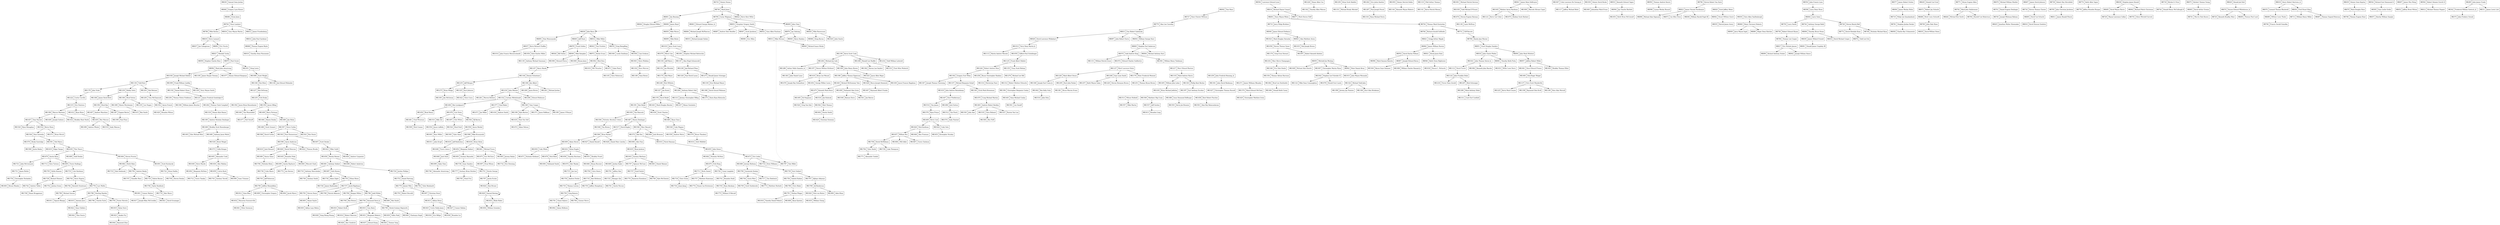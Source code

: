 digraph "Theta Kappa Zeta Family Tree" {
  /* Any edges that are invisible are not actual big little pairs, they're just there to organize the tree */
  node [shape=record]
  tk1844 [label="&Theta;&Kappa;1844|Raymond Zhao"]
  tk1843 [label="&Theta;&Kappa;1843|Thomas Yang"]
  tk1842 [label="&Theta;&Kappa;1842|Theo Souris"]
  tk1841 [label="&Theta;&Kappa;1841|Peter Sorenson"]
  tk1840 [label="&Theta;&Kappa;1840|Chaitanya Singh"]
  tk1839 [label="&Theta;&Kappa;1839|Vidhu Naik"]
  tk1838 [label="&Theta;&Kappa;1838|Brandon Liu"]
  tk1837 [label="&Theta;&Kappa;1837|Edward Kang"]
  tk1836 [label="&Theta;&Kappa;1836|William Greenlee"]
  tk1835 [label="&Theta;&Kappa;1835|William Chong"]
  tk1834 [label="&Theta;&Kappa;1834|Eric Billips"]
  tk1833 [label="&Theta;&Kappa;1833|Blake Baker"]
  tk1832 [label="&Theta;&Kappa;1832|Macartan Summerville"] tk1832 -> tk1841
  tk1831 [label="&Theta;&Kappa;1831|Benjamin Roberts"] tk1831 -> tk1837, tk1843
  tk1830 [label="&Theta;&Kappa;1830|Aditya Laya Mehra"]
  tk1829 [label="&Theta;&Kappa;1829|Samuel Kowing"] tk1829 -> tk1833, tk1829 -> tk1836
  tk1828 [label="&Theta;&Kappa;1828|Song Sheng Huang"]
  tk1827 [label="&Theta;&Kappa;1827|Connor Hallam"] 
  tk1826 [label="&Theta;&Kappa;1826|Alec Goodrich"] 
  tk1825 [label="&Theta;&Kappa;1825|Curtis Noble Jones"] tk1825 -> tk1834, tk1838
  tk1824 [label="&Theta;&Kappa;1824|Alan Bruner"] tk1824 -> tk1829
  tk1823 [label="&Theta;&Kappa;1823|Anakin Fry"] tk1823 -> tk1844
  tk1822 [label="&Theta;&Kappa;1822|Sean Childers"] tk1822 -> tk1842
  tk1821 [label="&Theta;&Kappa;1821|David Gruninger"]
  tk1820 [label="&Theta;&Kappa;1820|Nick von Bulow"] tk1820 -> tk1835
  tk1819 [label="&Theta;&Kappa;1819|Dylan Verst"] tk1819 -> tk1823
  tk1818 [label="&Theta;&Kappa;1818|Timothy Daniel Pollack"]
  tk1817 [label="&Theta;&Kappa;1817|Joseph Riley McCrocklin"]
  tk1816 [label="&Theta;&Kappa;1816|Robert Kreft"] tk1816 -> tk1828
  tk1815 [label="&Theta;&Kappa;1815|Antonio Juric"] tk1815 -> tk1822
  tk1814 [label="&Theta;&Kappa;1814|Robert Hairston"] tk1814 -> tk1826
  tk1813 [label="&Theta;&Kappa;1813|Aditya Desai"] tk1813 -> tk1825, tk1827
  tk1812 [label="&Theta;&Kappa;1812|Zane Blair"] tk1812 -> tk1832
  tk1811 [label="&Theta;&Kappa;1811|Tejaswi Bhangi"]
  tk1810 [label="&Theta;&Kappa;1810|Cory Reck"] tk1810 -> tk1831, tk1814
  tk1809 [label="&Theta;&Kappa;1809|Christopher Gregory"]
  tk1808 [label="&Theta;&Kappa;1808|Ryan Epstein"] tk1808 -> tk1831 [style=dotted; constraint=false; splines=true]
  tk1807 [label="&Theta;&Kappa;1807|Christian Stout"] tk1807 -> tk1813
  tk1806 [label="&Theta;&Kappa;1806|Ben Smith"]
  tk1805 [label="&Theta;&Kappa;1805|Shane Saylor"] tk1805 -> tk1830
  tk1804 [label="&Theta;&Kappa;1804|Jacob Myers"]
  tk1803 [label="&Theta;&Kappa;1803|Brison Mondry"]
  tk1802 [label="&Theta;&Kappa;1802|Quinn McKown"]
  tk1801 [label="&Theta;&Kappa;1801|Connor Mattox"] tk1801 -> tk1817, tk1821
  tk1800 [label="&Theta;&Kappa;1800|Aden Khan"]
  tk1799 [label="&Theta;&Kappa;1799|Derek Graham Hepworth"] tk1799 -> tk1839, tk1840
  tk1798 [label="&Theta;&Kappa;1798|Michael Gassen"] tk1798 -> tk1811
  tk1797 [label="&Theta;&Kappa;1797|Justin Eccles"] tk1797 -> tk1824
  tk1796 [label="&Theta;&Kappa;1796|Charles Earle"]
  tk1795 [label="&Theta;&Kappa;1795|Foster Horwitz"] tk1795 -> tk1819
  tk1794 [label="&Theta;&Kappa;1794|Desmond Davis Jr."] tk1794 -> tk1799, tk1810, tk1816
  tk1793 [label="&Theta;&Kappa;1793|Robert Buccelli"]
  tk1792 [label="&Theta;&Kappa;1792|Tyler Reinhardt"]
  tk1791 [label="&Theta;&Kappa;1791|Nathan Phipps"] tk1791 -> tk1808, tk1818
  tk1790 [label="&Theta;&Kappa;1790|Jeffrey Himmelblau"] tk1790 -> tk1804, tk1809, tk1812
  tk1789 [label="&Theta;&Kappa;1789|AJ Henderson"] tk1789 -> tk1800, tk1820
  tk1788 [label="&Theta;&Kappa;1788|Sterling Hayden"] tk1788 -> tk1795, tk1796, tk1815
  tk1787 [label="&Theta;&Kappa;1787|Tom Miller"]
  tk1786 [label="&Theta;&Kappa;1786|Jedd Wilder"] tk1786 -> tk1806, tk1794
  tk1785 [label="&Theta;&Kappa;1785|Noah Friz"]
  tk1784 [label="&Theta;&Kappa;1784|Gunnar Horve"]
  tk1783 [label="&Theta;&Kappa;1783|Steven Daum"] tk1783 -> tk1805
  tk1782 [label="&Theta;&Kappa;1782|Kenneth Sweetnam"]
  tk1781 [label="&Theta;&Kappa;1781|Chase Salyers"] tk1781 -> tk1802
  tk1780 [label="&Theta;&Kappa;1780|Chris Baker"] tk1780 -> tk1791
  tk1779 [label="&Theta;&Kappa;1779|Jenner Wile"] tk1779 -> tk1793, tk1807
  tk1778 [label="&Theta;&Kappa;1778|Lars Wallin"] tk1778 -> tk1788, tk1798, tk1801
  tk1777 [label="&Theta;&Kappa;1777|Zachary Brian Stichter"] tk1777 -> tk1785
  tk1776 [label="&Theta;&Kappa;1776|Alex Myers"]
  tk1775 [label="&Theta;&Kappa;1775|William D Metcalf"]
  tk1774 [label="&Theta;&Kappa;1774|Duane Lee Kristensen"]
  tk1773 [label="&Theta;&Kappa;1773|Matthew Herboth"]
  tk1772 [label="&Theta;&Kappa;1772|Ian Havens"]
  tk1771 [label="&Theta;&Kappa;1771|Alexander Goebel"]
  tk1770 [label="&Theta;&Kappa;1770|Kameron Eisenhour"]
  tk1769 [label="&Theta;&Kappa;1769|Ben Breece"]
  tk1768 [label="&Theta;&Kappa;1768|Patrick Atkinson"]
  tk1767 [label="&Theta;&Kappa;1767|Ajibayo Adeyeye"] tk1767 -> tk1789
  tk1766 [label="&Theta;&Kappa;1766|Keegan Wilbur"] tk1766 -> tk1769
  tk1765 [label="&Theta;&Kappa;1765|Scott Szatkowski"]
  tk1764 [label="&Theta;&Kappa;1764|Tyler Smith"] tk1764 -> tk1771
  tk1763 [label="&Theta;&Kappa;1763|Jeff Patterson"] tk1763 -> tk1790
  tk1762 [label="&Theta;&Kappa;1762|Davis Nygren"] tk1762 -> tk1778, tk1782
  tk1761 [label="&Theta;&Kappa;1761|Austin Niccum"]
  tk1760 [label="&Theta;&Kappa;1760|Kyle McClintick"]
  tk1759 [label="&Theta;&Kappa;1759|Greg Komora"] tk1759 -> tk1781, tk1784
  tk1758 [label="&Theta;&Kappa;1758|Taylor Knoblock"] tk1758 -> tk1776
  tk1757 [label="&Theta;&Kappa;1757|Matthew Knierman"] tk1757 -> tk1774
  tk1756 [label="&Theta;&Kappa;1756|Sailesh Kadam"] tk1756 -> tk1780
  tk1755 [label="&Theta;&Kappa;1755|Jeffery Humphrey"]
  tk1754 [label="&Theta;&Kappa;1754|Christopher Hockaden"] tk1754 -> tk1803
  tk1753 [label="&Theta;&Kappa;1753|Daniel Hartung"] tk1753 -> tk1779, tk1792
  tk1752 [label="&Theta;&Kappa;1752|Joshua Green"]
  tk1751 [label="&Theta;&Kappa;1751|Dustin George"] tk1751 -> tk1797
  tk1750 [label="&Theta;&Kappa;1750|Andrew Fowler"]
  tk1749 [label="&Theta;&Kappa;1749|Steven Doolan"]
  tk1748 [label="&Theta;&Kappa;1748|Shane Bruggeman"]
  tk1747 [label="&Theta;&Kappa;1747|Chandler Bass"]
  tk1746 [label="&Theta;&Kappa;1746|Alexander Armstrong"]
  tk1745 [label="&Theta;&Kappa;1745|Ryan Abraham"] tk1745 -> tk1775
  tk1744 [label="&Theta;&Kappa;1744|Gavin West"] tk1744 -> tk1765, tk1773
  tk1743 [label="&Theta;&Kappa;1743|Zachary Terrell"]
  tk1742 [label="&Theta;&Kappa;1742|Andrew Tebbe"] tk1742 -> tk1748
  tk1741 [label="&Theta;&Kappa;1741|Brandon Stahl"] tk1741 -> tk1745
  tk1740 [label="&Theta;&Kappa;1740|Zachary Smith"]
  tk1739 [label="&Theta;&Kappa;1739|Kurt Seibert"] tk1739 -> tk1756, tk1767
  tk1738 [label="&Theta;&Kappa;1738|Isaac Sanders"] tk1738 -> tk1751, tk1777
  tk1737 [label="&Theta;&Kappa;1737|Jacob Rigelman"] tk1737 -> tk1766, tk1768, tk1783, tk1786
  tk1736 [label="&Theta;&Kappa;1736|Colin Myers"] tk1736 -> tk1763
  tk1735 [label="&Theta;&Kappa;1735|Thomas Lowrey"] tk1735 -> tk1759
  tk1734 [label="&Theta;&Kappa;1734|Junyi Jiang"]
  tk1733 [label="&Theta;&Kappa;1733|Cole Hardman"] tk1733 -> tk1762
  tk1732 [label="&Theta;&Kappa;1732|Eric Downing"]
  tk1731 [label="&Theta;&Kappa;1731|James Butler"] tk1731 -> tk1754
  tk1730 [label="&Theta;&Kappa;1730|Adam Zigler"]
  tk1729 [label="&Theta;&Kappa;1729|Luke Thompson"]
  tk1728 [label="&Theta;&Kappa;1728|Richard Shomer"] tk1728 -> tk1742, tk1752
  tk1727 [label="&Theta;&Kappa;1727|Sunil Satish"] tk1727 -> tk1760, tk1770
  tk1726 [label="&Theta;&Kappa;1726|James Rademaker"]
  tk1725 [label="&Theta;&Kappa;1725|Zhengyu Qin"] tk1725 -> tk1761
  tk1724 [label="&Theta;&Kappa;1724|Jordon Phillips"] tk1724 -> tk1753
  tk1723 [label="&Theta;&Kappa;1723|Dale Pedzinski"]
  tk1722 [label="&Theta;&Kappa;1722|Brian Padilla"] tk1722 -> tk1749
  tk1721 [label="&Theta;&Kappa;1721|John McCormack"] tk1721 -> tk1731
  tk1720 [label="&Theta;&Kappa;1720|Casey Langdale"] tk1720 -> tk1741
  tk1719 [label="&Theta;&Kappa;1719|Alex Kittleson"] tk1719 -> tk1735, tk1755
  tk1718 [label="&Theta;&Kappa;1718|Chris Green"] tk1718 -> tk1734
  tk1717 [label="&Theta;&Kappa;1717|Tim Diedriech"]
  tk1716 [label="&Theta;&Kappa;1716|Dalton Barnes"] tk1716 -> tk1758
  tk1715 [label="&Theta;&Kappa;1715|Joe Lee"] tk1715 -> tk1750
  tk1714 [label="&Theta;&Kappa;1714|Drew Williams"]
  tk1713 [label="&Theta;&Kappa;1713|Chris Turturo"]
  tk1712 [label="&Theta;&Kappa;1712|Travis Tanaka"]
  tk1711 [label="&Theta;&Kappa;1711|Brett Sneed"] tk1711 -> tk1718, tk1757
  tk1710 [label="&Theta;&Kappa;1710|Anthony Shevchenko"] tk1710 -> tk1740
  tk1709 [label="&Theta;&Kappa;1709|Andrew Reedy"] tk1709 -> tk1716, tk1747
  tk1708 [label="&Theta;&Kappa;1708|Derek McWilliams"] tk1708 -> tk1729, tk1764
  tk1707 [label="&Theta;&Kappa;1707|Spencer McCune"] tk1707 -> tk1727
  tk1706 [label="&Theta;&Kappa;1706|Nicholas Klein"]
  tk1705 [label="&Theta;&Kappa;1705|Dyllin Kinman"] tk1705 -> tk1728
  tk1704 [label="&Theta;&Kappa;1704|Chris Hoorn"] tk1704 -> tk1719
  tk1703 [label="&Theta;&Kappa;1703|Ethan Hixon"] tk1703 -> tk1726, tk1737
  /*tk1702 [label="&Theta;&Kappa;1702|Ethan Harmon"]*/ /*GUESSED*/
  tk1701 [label="&Theta;&Kappa;1701|Jeffrey Han"] tk1701 -> tk1725
  tk1700 [label="&Theta;&Kappa;1700|Zachariah Dunbar"] tk1700 -> tk1744, tk1717
  tk1699 [label="&Theta;&Kappa;1699|Andy Chen"] tk1699 -> tk1746
  tk1698 [label="&Theta;&Kappa;1698|Robert Anderton"]
  tk1697 [label="&Theta;&Kappa;1697|Evan Wilson"]
  tk1696 [label="&Theta;&Kappa;1696|Isaac Trimmer"]
  tk1695 [label="&Theta;&Kappa;1695|Travis Stallings"] tk1695 -> tk1705, tk1733
  tk1694 [label="&Theta;&Kappa;1694|Nathaniel Smith"]
  tk1693 [label="&Theta;&Kappa;1693|Zachary Reynolds"] tk1693 -> tk1738
  tk1692 [label="&Theta;&Kappa;1692|Benjamin McNees"] tk1692 -> tk1712
  tk1691 [label="&Theta;&Kappa;1691|Scott Kucharski"] tk1691 -> tk1722
  tk1690 [label="&Theta;&Kappa;1690|Austin Hayhurst"] tk1690 -> tk1736, tk1772
  tk1689 [label="&Theta;&Kappa;1689|Todd Deskin"]
  tk1688 [label="&Theta;&Kappa;1688|Jeremy Bultema"] tk1688 -> tk1700, tk1739
  tk1687 [label="&Theta;&Kappa;1687|Seth Bowen"] tk1687 -> tk1703, tk1730
  /*tk1686 [label="&Theta;&Kappa;1686|Andrew Beadles"]*/ /*GUESSED*/
  tk1685 [label="&Theta;&Kappa;1685|Jeremy Bailey"] tk1685 -> tk1732
  tk1684 [label="&Theta;&Kappa;1684|Will Adler"]
  tk1683 [label="&Theta;&Kappa;1683|Daniel Skinner"]
  tk1682 [label="&Theta;&Kappa;1682|Derik Sikes"] tk1682 -> tk1709, tk1723
  tk1681 [label="&Theta;&Kappa;1681|Anthony Seibert"] tk1681 -> tk1687, tk1710, tk1724
  tk1680 [label="&Theta;&Kappa;1680|Darius Samz"] tk1680 -> tk1706
  tk1679 [label="&Theta;&Kappa;1679|Austin Ryan"] tk1679 -> tk1713, tk1695, tk1721
  tk1678 [label="&Theta;&Kappa;1678|Nick Reed"] tk1678 -> tk1694
  /*tk1677 [label="&Theta;&Kappa;1677|"]*/
  /*tk1676 [label="&Theta;&Kappa;1676|"]*/
  tk1675 [label="&Theta;&Kappa;1675|Eric McClure"] tk1675 -> tk1697
  tk1674 [label="&Theta;&Kappa;1674|Alec Manke"] tk1674 -> tk1715
  tk1673 [label="&Theta;&Kappa;1673|Eric Liobis"] tk1673 -> tk1688, tk1714, tk1787
  /*tk1672 [label="&Theta;&Kappa;1672|Timothy Lane"]*/
  tk1671 [label="&Theta;&Kappa;1671|Nicholas Kirkland"]
  tk1670 [label="&Theta;&Kappa;1670|Erik Hoeg"] tk1670 -> tk1711, tk1720
  tk1669 [label="&Theta;&Kappa;1669|Jordan Eaker"] tk1669 -> tk1701
  tk1668 [label="&Theta;&Kappa;1668|Josh Dash"] tk1668 -> tk1699
  tk1667 [label="&Theta;&Kappa;1667|Travis Clarkson"]
  tk1666 [label="&Theta;&Kappa;1666|Bryan Buccieri"] tk1666 -> tk1704
  /*tk1665 [label="&Theta;&Kappa;1665|"]*/
  tk1664 [label="&Theta;&Kappa;1664|Steven Proctor"] tk1664 -> tk1682, tk1691
  /*tk1663 [label="&Theta;&Kappa;1663|"]*/
  tk1662 [label="&Theta;&Kappa;1662|Nicholas McNees"] tk1662 -> tk1670
  tk1661 [label="&Theta;&Kappa;1661|Michael Fuson"] tk1661 -> tk1675, tk1685
  tk1660 [label="&Theta;&Kappa;1660|Wescott Clark"]
  tk1659 [label="&Theta;&Kappa;1659|Calvin Bush"] tk1659 -> tk1696, tk1743
  tk1658 [label="&Theta;&Kappa;1658|Timothy Burcham"] tk1658 -> tk1674
  tk1657 [label="&Theta;&Kappa;1657|William Bro"] tk1657 -> tk1708, tk1667, tk1684
  tk1656 [label="&Theta;&Kappa;1656|Wesley Benner"] tk1656 -> tk1681, tk1698
  tk1655 [label="&Theta;&Kappa;1655|John Zeiser"] tk1655 -> tk1662, tk1673
  tk1654 [label="&Theta;&Kappa;1654|Cody White"] tk1654 -> tk1671
  tk1653 [label="&Theta;&Kappa;1653|Kristopher Stuckey"]
  tk1652 [label="&Theta;&Kappa;1652|Benjamin Seibert"] tk1652 -> tk1668, tk1693
  tk1651 [label="&Theta;&Kappa;1651|Bradley Pruett"] tk1651 -> tk1666
  /*tk1650 [label="&Theta;&Kappa;1650|Michael Mast"]*/
  tk1649 [label="&Theta;&Kappa;1649|Steve Mardis"] tk1649 -> tk1692
  tk1648 [label="&Theta;&Kappa;1648|Travis Lemco"]
  /*tk1647 [label="&Theta;&Kappa;1647|"]*/ /* GUESS Anthony Klee */
  tk1646 [label="&Theta;&Kappa;1646|Alex Freeman"]
  tk1645 [label="&Theta;&Kappa;1645|Brandon Duke"] tk1645 -> tk1690, tk1660
  tk1644 [label="&Theta;&Kappa;1644|Andrew Carpenter"]
  tk1643 [label="&Theta;&Kappa;1643|Zachary Bierhaus"] tk1643 -> tk1669, tk1683, tk1707
  /*tk1642 [label="&Theta;&Kappa;1642|"]*/ /* GUESS Justin Larson */
  /*tk1641 [label="&Theta;&Kappa;1641|"]*/ /* GUESS Leyland Robinson */
  tk1640 [label="&Theta;&Kappa;1640|Derek Petersen"] tk1640 -> tk1645, tk1680
  tk1639 [label="&Theta;&Kappa;1639|Thor Nearn"] tk1639 -> tk1689, tk1664, tk1679
  /*tk1638 [label="&Theta;&Kappa;1638|John Aaron Murray"]*/
  /*tk1637 [label="&Theta;&Kappa;1637|Berell McClellan"]*/
  tk1636 [label="&Theta;&Kappa;1636|Alex Mahlan"] tk1636 -> tk1659
  tk1635 [label="&Theta;&Kappa;1635|Ryan Jackson"] tk1635 -> tk1643
  tk1634 [label="&Theta;&Kappa;1634|Brian Hicks"] tk1634 -> tk1652, tk1661
  tk1633 [label="&Theta;&Kappa;1633|Flavel Heyman"] tk1633 -> tk1655
  tk1632 [label="&Theta;&Kappa;1632|Dylan Engels"] tk1632 -> tk1651, tk1658, tk1678
  /*tk1631 [label="&Theta;&Kappa;1631|Trevor Akers"]*/
  /*tk1630 [label="&Theta;&Kappa;1630|Ronald Wuerdeman"]*/
  tk1629 [label="&Theta;&Kappa;1629|Christian Sweeney"]
  tk1628 [label="&Theta;&Kappa;1628|Daniel Marc Liechty"]
  tk1627 [label="&Theta;&Kappa;1627|Daniel Kinsell"]
  tk1626 [label="&Theta;&Kappa;1626|Nick Kaufman"] tk1626 -> tk1646, tk1657
  /*tk1625 [label="&Theta;&Kappa;1625|"]*/
  tk1624 [label="&Theta;&Kappa;1624|Cody Getz"] tk1624 -> tk1653
  tk1623 [label="&Theta;&Kappa;1623|Mike Cahill"] tk1623 -> tk1644, tk1656
  tk1622 [label="&Theta;&Kappa;1622|Thomas Brooks"]
  /*tk1621 [label="&Theta;&Kappa;1621|Austin Matt"]*/
  /*tk1620 [label="&Theta;&Kappa;1620|Anthony Varner"]*/
  tk1619 [label="&Theta;&Kappa;1619|Edgar Vargas"]
  /*tk1618 [label="&Theta;&Kappa;1618|"]*/
  /*tk1617 [label="&Theta;&Kappa;1617|Adam Sollman"]*/
  tk1616 [label="&Theta;&Kappa;1616|Jeff Rubitshun"] tk1616 -> tk1648
  /*tk1615 [label="&Theta;&Kappa;1615|"]*/ /* GUESS Dan Pechacek */
  tk1614 [label="&Theta;&Kappa;1614|Seth Mihlfeld"]
  tk1613 [label="&Theta;&Kappa;1613|Brandon Long"]
  /*tk1612 [label="&Theta;&Kappa;1612|Kyle Kustra"]*/
  tk1611 [label="&Theta;&Kappa;1611|John Kropf"]
  tk1610 [label="&Theta;&Kappa;1610|Josh Howard"]
  tk1609 [label="&Theta;&Kappa;1609|Adam Hirsch"] tk1609 -> tk1632, tk1654
  tk1608 [label="&Theta;&Kappa;1608|Alex Fine"] tk1608 -> tk1635
  tk1607 [label="&Theta;&Kappa;1607|Scott Decker"] tk1607 -> tk1623
  /*tk1606 [label="&Theta;&Kappa;1606|Keith Cooper"]*/
  tk1605 [label="&Theta;&Kappa;1605|Alexander Cook"] tk1605 -> tk1636, tk1649
  tk1604 [label="&Theta;&Kappa;1604|Josh Bronson"]
  /*tk1603 [label="&Theta;&Kappa;1603|Joseph Aubin"]*/
  tk1602 [label="&Theta;&Kappa;1602|Dustin Smith"] tk1602 -> tk1629
  tk1601 [label="&Theta;&Kappa;1601|Ross Miller"] tk1601 -> tk1611
  tk1600 [label="&Theta;&Kappa;1600|Kevin Lind"] tk1600 -> tk1624, tk1626
  /*tk1599 [label="&Theta;&Kappa;1599|"]*/
  tk1598 [label="&Theta;&Kappa;1598|Aaron Anderson"] tk1598 -> tk1610, tk1640, tk1622
  /*tk1597 [label="&Theta;&Kappa;1597|"]*/
  /*tk1596 [label="&Theta;&Kappa;1596|"]*/
  /*tk1595 [label="&Theta;&Kappa;1595|"]*/
  /*tk1594 [label="&Theta;&Kappa;1594|"]*/
  /*tk1593 [label="&Theta;&Kappa;1593|"]*/
  /*tk1592 [label="&Theta;&Kappa;1592|"]*/
  tk1591 [label="&Theta;&Kappa;1591|Neil Myers"] tk1591 -> tk1619, tk1639
  /*tk1590 [label="&Theta;&Kappa;1590|"]*/
  /*tk1589 [label="&Theta;&Kappa;1589|"]*/
  tk1588 [label="&Theta;&Kappa;1588|Mike Kruszynski"] tk1588 -> tk1634, tk1616
  /*tk1587 [label="&Theta;&Kappa;1587|Craig Kedrowski"]*/
  /*tk1586 [label="&Theta;&Kappa;1586|"]*/
  tk1585 [label="&Theta;&Kappa;1585|Ben Hoff"]
  /*tk1584 [label="&Theta;&Kappa;1584|"]*/
  /*tk1583 [label="&Theta;&Kappa;1583|Gabe Golcher"]*/
  /*tk1582 [label="&Theta;&Kappa;1582|"]*/
  /*tk1581 [label="&Theta;&Kappa;1581|"]*/
  tk1580 [label="&Theta;&Kappa;1580|Justin Bailey"]
  tk1579 [label="&Theta;&Kappa;1579|Bruce Thackery"] tk1579 -> tk1614
  /*tk1578 [label="&Theta;&Kappa;1578|"]*/
  /*tk1577 [label="&Theta;&Kappa;1577|"]*/
  tk1576 [label="&Theta;&Kappa;1576|Ryan Prince"] tk1576 -> tk1600
  /*tk1575 [label="&Theta;&Kappa;1575|"]*/
  tk1574 [label="&Theta;&Kappa;1574|Andy Nuetzel"]
  tk1573 [label="&Theta;&Kappa;1573|Collin Krepps"] tk1573 -> tk1605
  tk1572 [label="&Theta;&Kappa;1572|Bob Iles"] tk1572 -> tk1608, tk1633
  tk1571 [label="&Theta;&Kappa;1571|Brian Hirsch"]
  tk1570 [label="&Theta;&Kappa;1570|Brady Eastridge"] tk1570 -> tk1580
  /*tk1569 [label="&Theta;&Kappa;1569|"]*/
  tk1568 [label="&Theta;&Kappa;1568|David Corbin"]
  /*tk1567 [label="&Theta;&Kappa;1567|"]*/
  tk1566 [label="&Theta;&Kappa;1566|Brian Barker"] tk1566 -> tk1609, tk1627, tk1628
  tk1565 [label="&Theta;&Kappa;1565|Tyler Aune"]
  /*tk1564 [label="&Theta;&Kappa;1564|"]*/
  tk1563 [label="&Theta;&Kappa;1563|Paul Zimmerman"] tk1563 -> tk1598, tk1607
  tk1562 [label="&Theta;&Kappa;1562|Matt Thomas"] tk1562 -> tk1602
  tk1561 [label="&Theta;&Kappa;1561|Lex Seneff"]
  /*tk1560 [label="&Theta;&Kappa;1560|Brandon Mullen"]*/
  tk1559 [label="&Theta;&Kappa;1559|Andrew Morin"]
  tk1558 [label="&Theta;&Kappa;1558|Aaron Merkel"] tk1558 -> tk1565, tk1588
  tk1557 [label="&Theta;&Kappa;1557|Mike Martin"]
  /*tk1556 [label="&Theta;&Kappa;1556|Roger Lovelady"]*/
  /*tk1555 [label="&Theta;&Kappa;1555|Stephen Lauria"]*/
  tk1554 [label="&Theta;&Kappa;1554|Jason LaBella"] tk1554 -> tk1601
  /*tk1553 [label="&Theta;&Kappa;1553|Brian Klimaszewski"]*/
  /*tk1552 [label="&Theta;&Kappa;1552|Vijay Kaul"]*/
  /*tk1551 [label="&Theta;&Kappa;1551|Tyler Hougland"]*/
  /*tk1550 [label="&Theta;&Kappa;1550|Steve Dodson"]*/
  tk1549 [label="&Theta;&Kappa;1549|Keenan Davis"]
  tk1548 [label="&Theta;&Kappa;1548|Tim Brown"]
  /*tk1547 [label="&Theta;&Kappa;1547|Brandon Boys"]*/
  tk1546 [label="&Theta;&Kappa;1546|Marc Bassett"] tk1546 -> tk1572, tk1604
  tk1545 [label="&Theta;&Kappa;1545|John Amt"]
  tk1544 [label="&Theta;&Kappa;1544|Stan Zaremba"] tk1544 -> tk1570, tk1591
  tk1543 [label="&Theta;&Kappa;1543|Ron Stanis"]
  /*tk1542 [label="&Theta;&Kappa;1542|Adam Sekela"]*/
  tk1541 [label="&Theta;&Kappa;1541|Jon Reeves"]
  /*tk1540 [label="&Theta;&Kappa;1540|Keith Huster"]*/
  /*tk1539 [label="&Theta;&Kappa;1539|Jim Howard"]*/
  /*tk1538 [label="&Theta;&Kappa;1538|Paul Gross"]*/
  tk1537 [label="&Theta;&Kappa;1537|Jeff Gordon"] tk1537 -> tk1613
  /*tk1536 [label="&Theta;&Kappa;1536|Matt Domoradzki"]*/
  tk1535 [label="&Theta;&Kappa;1535|Chris Bohnert"] tk1535 -> tk1585
  /*tk1534 [label="&Theta;&Kappa;1534|Steve Beccia"]*/
  tk1533 [label="&Theta;&Kappa;1533|Billy Art"] tk1533 -> tk1554
  tk1532 [label="&Theta;&Kappa;1532|Kevin Olsen"] tk1532 -> tk1544, tk1571
  /*tk1531 [label="&Theta;&Kappa;1531|Jeff Iten"]*/
  /*tk1530 [label="&Theta;&Kappa;1530|David Whitman"]*/
  tk1529 [label="&Theta;&Kappa;1529|Brent Weigel"] tk1529 -> tk1573
  tk1528 [label="&Theta;&Kappa;1528|Cody Wagner"] tk1528 -> tk1559, tk1579
  tk1527 [label="&Theta;&Kappa;1527|Ruston Van Lue"]
  tk1526 [label="&Theta;&Kappa;1526|Greg Van Dyk"]
  /*tk1525 [label="&Theta;&Kappa;1525|Caleb Tennis"]*/
  tk1524 [label="&Theta;&Kappa;1524|Brad Stull"]
  /*tk1523 [label="&Theta;&Kappa;1523|"]*/
  /*tk1522 [label="&Theta;&Kappa;1522|"]*/
  /*tk1521 [label="&Theta;&Kappa;1521|"]*/
  tk1520 [label="&Theta;&Kappa;1520|Ryan Monaghan"]
  tk1519 [label="&Theta;&Kappa;1519|Andy Maxson"]
  /*tk1518 [label="&Theta;&Kappa;1518|"]*/
  tk1517 [label="&Theta;&Kappa;1517|David Kugler"] tk1517 -> tk1566
  tk1516 [label="&Theta;&Kappa;1516|Jim Kubicek"] tk1516 -> tk1562
  /*tk1515 [label="&Theta;&Kappa;1515|Scott Joji"]*/
  tk1514 [label="&Theta;&Kappa;1514|Tim James"] tk1514 -> tk1576
  tk1513 [label="&Theta;&Kappa;1513|Wilson Hubbell"] tk1513 -> tk1557
  tk1512 [label="&Theta;&Kappa;1512|Tim Finch"] tk1512 -> tk1574
  /*tk1511 [label="&Theta;&Kappa;1511|"]*/
  tk1510 [label="&Theta;&Kappa;1510|John Doty"]
  tk1509 [label="&Theta;&Kappa;1509|Nick Cramer"]
  tk1508 [label="&Theta;&Kappa;1508|Matthew Olig Crain"] tk1508 -> tk1537
  tk1507 [label="&Theta;&Kappa;1507|Steve Corbin"] tk1507 -> tk1543, tk1563, tk1568
  tk1506 [label="&Theta;&Kappa;1506|Nicholas Abraham Cohen"] tk1506 -> tk1548
  /*tk1505 [label="&Theta;&Kappa;1505|Benjamin Charles Brunner"]*/
  /*tk1504 [label="&Theta;&Kappa;1504|Jay Kristoffer Brotz"]*/
  tk1503 [label="&Theta;&Kappa;1503|Kevin Joe Brannin"]
  tk1502 [label="&Theta;&Kappa;1502|RJ Barton"] tk1502 -> tk1558
  tk1501 [label="&Theta;&Kappa;1501|Alan Roy Balasundaram"]
  /*tk1500 [label="&Theta;&Kappa;1500|Chase Anderson"]*/
  /*tk1499 [label="&Theta;&Kappa;1499|"]*/
  tk1498 [label="&Theta;&Kappa;1498|Andrew Wlazlo"]
  tk1497 [label="&Theta;&Kappa;1497|Clint White"] tk1497 -> tk1524
  tk1496 [label="&Theta;&Kappa;1496|Josh Sutton"] tk1496 -> tk1512
  tk1495 [label="&Theta;&Kappa;1495|Ed Stapanon"] tk1495 -> tk1526
  /*tk1494 [label="&Theta;&Kappa;1494|Christopher Charles Schantz"]*/
  tk1493 [label="&Theta;&Kappa;1493|Glen Michael Ritzi"]
  /*tk1492 [label="&Theta;&Kappa;1492|John William Meyer III"]*/
  /*tk1491 [label="&Theta;&Kappa;1491|Eric Michael Kleen"]*/
  tk1490 [label="&Theta;&Kappa;1490|Nathaniel Alan Irwin"] tk1490 -> tk1541, tk1549
  tk1489 [label="&Theta;&Kappa;1489|Jim Hicks"] tk1489 -> tk1507
  tk1488 [label="&Theta;&Kappa;1488|Scott Grenert"]
  tk1487 [label="&Theta;&Kappa;1487|Shawn Denlinger"] tk1487 -> tk1517, tk1546
  tk1486 [label="&Theta;&Kappa;1486|Issac Desmond DeBurger"] tk1486 -> tk1503
  tk1485 [label="&Theta;&Kappa;1485|Ryan Claus"] tk1485 -> tk1528
  tk1484 [label="&Theta;&Kappa;1484|Donald Keith Casey"]
  tk1483 [label="&Theta;&Kappa;1483|Andrew Robert Barkley"] tk1483 -> tk1527, tk1535, tk1545
  tk1482 [label="&Theta;&Kappa;1482|Brad Lee Zenthoefer"] tk1482 -> tk1484
  tk1481 [label="&Theta;&Kappa;1481|Chad Wiseman"] tk1481 -> tk1509
  tk1480 [label="&Theta;&Kappa;1480|Anthony Jason Welch"] tk1480 -> tk1529
  /*tk1479 [label="&Theta;&Kappa;1479|John David Trimble"]*/
  tk1478 [label="&Theta;&Kappa;1478|Curt Stutz"] tk1478 -> tk1497, tk1502, tk1533
  tk1477 [label="&Theta;&Kappa;1477|Neil Seneff"]
  tk1476 [label="&Theta;&Kappa;1476|Joseph Ray Schmeltzer"]
  tk1475 [label="&Theta;&Kappa;1475|Kenneth Mark Rossi"] tk1475 -> tk1495, tk1516
  /*tk1474 [label="&Theta;&Kappa;1474|Koji Okamoto"]*/
  /*tk1473 [label="&Theta;&Kappa;1473|Matthe Jerome Niese"]*/
  tk1472 [label="&Theta;&Kappa;1472|Adam Nelson"]
  tk1471 [label="&Theta;&Kappa;1471|Joe Miller"]
  tk1470 [label="&Theta;&Kappa;1470|Craig Michael Martini"] tk1470 -> tk1483
  /*tk1469 [label="&Theta;&Kappa;1469|Nathan Alan Johanningsmeier"]*/
  /*tk1468 [label="&Theta;&Kappa;1468|Scott Donal Jank"]*/
  tk1467 [label="&Theta;&Kappa;1467|Raymond Albert Franko"]
  tk1466 [label="&Theta;&Kappa;1466|Shawn Dooley"] tk1466 -> tk1488
  /*tk1465 [label="&Theta;&Kappa;1465|Jarrod Marcum Dobson"]*/
  /*tk1464 [label="&Theta;&Kappa;1464|Micahel Reid Torosian"]*/
  tk1463 [label="&Theta;&Kappa;1463|Richard McSweeney Tate"] tk1463 -> tk1475, tk1490
  tk1462 [label="&Theta;&Kappa;1462|Ben Kelly Schy"] tk1462 -> tk1510
  /*tk1461 [label="&Theta;&Kappa;1461|Bryan Ross Rushing"]*/
  tk1460 [label="&Theta;&Kappa;1460|Bradley Scott Rosenberger"] tk1460 -> tk1480, tk1493
  /*tk1459 [label="&Theta;&Kappa;1459|Douglas Allen Pulskamp"]*/
  tk1458 [label="&Theta;&Kappa;1458|Kent Robert Paschen"] tk1458 -> tk1501
  tk1457 [label="&Theta;&Kappa;1457|Tony Parrish"] tk1457 -> tk1532, tk1520
  /*tk1456 [label="&Theta;&Kappa;1456|"]*/
  tk1455 [label="&Theta;&Kappa;1455|Ben Maxson"] tk1455 -> tk1498, tk1519
  tk1454 [label="&Theta;&Kappa;1454|George Wilber Lewis"]
  /*tk1453 [label="&Theta;&Kappa;1453|Michael Wade Humes"]*/
  tk1452 [label="&Theta;&Kappa;1452|Brad Henry"] tk1452 -> tk1481
  /*tk1451 [label="&Theta;&Kappa;1451|"]*/
  tk1450 [label="&Theta;&Kappa;1450|Tim Hancock"] tk1450 -> tk1487, tk1506
  tk1449 [label="&Theta;&Kappa;1449|Joseph Guthrie"]
  /*tk1448 [label="&Theta;&Kappa;1448|"]*/
  tk1447 [label="&Theta;&Kappa;1447|Kurt Fledderman"] tk1447 -> tk1496, tk1514
  /*tk1446 [label="&Theta;&Kappa;1446|Justin Tai Dodds"]*/
  tk1445 [label="&Theta;&Kappa;1445|Sean Michael Conley"] tk1445 -> tk1561
  /*tk1444 [label="&Theta;&Kappa;1444|Jesse Dean Comer"]*/
  tk1443 [label="&Theta;&Kappa;1443|Mark Douglas Bessler"]
  /*tk1442 [label="&Theta;&Kappa;1442|Peter Richard Allabaugh"]*/
  /*tk1441 [label="&Theta;&Kappa;1441|Andrew Joseph Zehnder"]*/
  tk1440 [label="&Theta;&Kappa;1440|Tim Wuestefeld"] tk1440 -> tk1477 /* LB Darrell Hardesty who has LB Deburger */
  /*tk1439 [label="&Theta;&Kappa;1439|Charlie Edward Ratz"]*/
  tk1438 [label="&Theta;&Kappa;1438|Jason Frances Rapplean"]
  tk1437 [label="&Theta;&Kappa;1437|Rimas Gozulaitis"]
  tk1436 [label="&Theta;&Kappa;1436|Scott Chasten"] tk1436 -> tk1485
  tk1435 [label="&Theta;&Kappa;1435|Nate Van Sell"] tk1435 -> tk1472
  tk1434 [label="&Theta;&Kappa;1434|Andrew Smith"]
  /*tk1433 [label="&Theta;&Kappa;1433|"]*/
  tk1432 [label="&Theta;&Kappa;1432|Bradley Hunt North"]
  /*tk1431 [label="&Theta;&Kappa;1431|Michael Jason Kratoska"]*/
  tk1430 [label="&Theta;&Kappa;1430|Brian Michael Jedlicka"] tk1430 -> tk1508, tk1513, tk1486, tk1458 [style="invis"]
  tk1429 [label="&Theta;&Kappa;1429|Christopher Matthew Irwin"]
  tk1428 [label="&Theta;&Kappa;1428|Rocco Joseph Dominick"] tk1428 -> tk1467
  tk1427 [label="&Theta;&Kappa;1427|Christopher Thomas Russell"]
  /*tk1426 [label="&Theta;&Kappa;1426|Anthony Paul Niese"]*/
  tk1425 [label="&Theta;&Kappa;1425|Jason Allen Major"]
  /*tk1424 [label="&Theta;&Kappa;1424|Brian M. Fentress"]*/
  /*tk1423 [label="&Theta;&Kappa;1423|Craig Thomas Donze"]*/
  tk1422 [label="&Theta;&Kappa;1422|Chris Curry"]
  /*tk1421 [label="&Theta;&Kappa;1421|"]*/
  tk1420 [label="&Theta;&Kappa;1420|Brandon Wilson"]
  tk1419 [label="&Theta;&Kappa;1419|Brian Lee Wessel"] tk1419 -> tk1454, tk1476
  /*tk1418 [label="&Theta;&Kappa;1418|Eric Lee Wathen"]*/
  /*tk1417 [label="&Theta;&Kappa;1417|Larry Wayne Tooley II"]*/
  /*tk1416 [label="&Theta;&Kappa;1416|John Bryndon Steele"]*/
  tk1415 [label="&Theta;&Kappa;1415|Ben Smith"]
  /*tk1414 [label="&Theta;&Kappa;1414|"]*/
  /*tk1413 [label="&Theta;&Kappa;1413|"]*/
  tk1412 [label="&Theta;&Kappa;1412|Ryan Rizzo"] tk1412 -> tk1455
  /*tk1411 [label="&Theta;&Kappa;1411|"]*/
  tk1410 [label="&Theta;&Kappa;1410|John Andrew Rennekamp"] tk1410 -> tk1447
  tk1409 [label="&Theta;&Kappa;1409|Barry Portman"] tk1409 -> tk1489, tk1466
  /*tk1408 [label="&Theta;&Kappa;1408|"]*/
  tk1407 [label="&Theta;&Kappa;1407|Andrew Maschino"]
  tk1406 [label="&Theta;&Kappa;1406|Ben Lyndgaard"] tk1406 -> tk1478, tk1452
  tk1405 [label="&Theta;&Kappa;1405|William John Leber"] tk1405 -> tk1430
  /*tk1404 [label="&Theta;&Kappa;1404|Michael Anthony Robert Kreiberg"]*/
  /*tk1403 [label="&Theta;&Kappa;1403|Theodore George Hulsman"]*/
  /*tk1402 [label="&Theta;&Kappa;1402|Todd Richard Hoaglund"]*/
  /*tk1401 [label="&Theta;&Kappa;1401|Rex Gordon Fuller"]*/
  /*tk1400 [label="&Theta;&Kappa;1400|Jonathan Keith Francis"]*/
  tk1399 [label="&Theta;&Kappa;1399|Paul Flory"]
  tk1398 [label="&Theta;&Kappa;1398|Jeremy Jay Flamion"]
  tk1397 [label="&Theta;&Kappa;1397|Earl Anthony Escobar"]
  tk1396 [label="&Theta;&Kappa;1396|Jeffery Thomas Epperson"] tk1396 -> tk1428, tk1438, tk1463
  tk1395 [label="&Theta;&Kappa;1395|Andrew Nicholas Denlinger"] tk1395 -> tk1460
  tk1394 [label="&Theta;&Kappa;1394|Christopher Benjamin Conley"] tk1394 -> tk1445
  /*tk1393 [label="&Theta;&Kappa;1393|Bradley Evan Comer"]*/
  tk1392 [label="&Theta;&Kappa;1392|Jason Brian Bunselmeier"] tk1392 -> tk1440 /* GUESSED by Kevin Brannin */
  tk1391 [label="&Theta;&Kappa;1391|Ken Bedel"] tk1391 -> tk1436, tk1450
  tk1390 [label="&Theta;&Kappa;1390|Kyle Bartow"] tk1390 -> tk1435
  tk1389 [label="&Theta;&Kappa;1389|Shawn Wischmeier"] tk1389 -> tk1415
  tk1388 [label="&Theta;&Kappa;1388|David Gerard Wahman"]
  tk1387 [label="&Theta;&Kappa;1387|Eugene Rector"] tk1387 -> tk1399
  /*tk1386 [label="&Theta;&Kappa;1386|"]*/
  tk1385 [label="&Theta;&Kappa;1385|James O'Dwyer"]
  tk1384 [label="&Theta;&Kappa;1384|Marcos Martinez"] tk1384 -> tk1457, tk1432, tk1449
  tk1383 [label="&Theta;&Kappa;1383|John Daniel Lazar"]
  /*tk1382 [label="&Theta;&Kappa;1382|Jeffery Lee Foale"]*/
  tk1381 [label="&Theta;&Kappa;1381|Bruce Warren Evans"]
  /*tk1380 [label="&Theta;&Kappa;1380|Justing Patrick Coakley"]*/
  /*tk1379 [label="&Theta;&Kappa;1379|Steven Michael Berg"]*/
  tk1378 [label="&Theta;&Kappa;1378|David Bedel"] tk1378 -> tk1391, tk1437, tk1443
  tk1377 [label="&Theta;&Kappa;1377|Chad Baker"] tk1377 -> tk1434, tk1471
  /*tk1376 [label="&Theta;&Kappa;1376|Joshua Aaron Trueblood"]*/
  /*tk1375 [label="&Theta;&Kappa;1375|Douglas William Payne"]*/
  tk1374 [label="&Theta;&Kappa;1374|Mark Edward McClain"] tk1374 -> tk1429
  tk1373 [label="&Theta;&Kappa;1373|Darin Ryan Klotzsche"]
  /*tk1372 [label="&Theta;&Kappa;1372|Andrew Russell Jones"]*/
  tk1371 [label="&Theta;&Kappa;1371|Jason Hoffman"]
  /*tk1370 [label="&Theta;&Kappa;1370|Brett Alan Wiltshire"]*/
  /*tk1369 [label="&Theta;&Kappa;1369|Matthew Paul Weir"]*/
  /*tk1368 [label="&Theta;&Kappa;1368|Kevin Michael Unger"]*/
  /*tk1367 [label="&Theta;&Kappa;1367|Michael Shawn Stewart"]*/
  /*tk1366 [label="&Theta;&Kappa;1366|Patrick Steven Sohaney"]*/
  /*tk1365 [label="&Theta;&Kappa;1365|David Michael Snyder"]*/
  /*tk1364 [label="&Theta;&Kappa;1364|Cory Allan Smith"]*/
  /*tk1363 [label="&Theta;&Kappa;1363|Michael Andrew Sherry"]*/
  tk1362 [label="&Theta;&Kappa;1362|Steven Lee Seyfert"]
  tk1361 [label="&Theta;&Kappa;1361|John David Riedeman"] tk1361 -> tk1427
  /*tk1360 [label="&Theta;&Kappa;1360|Daryl Lewis Peterson"]*/
  /*tk1359 [label="&Theta;&Kappa;1359|John William McBroom"]*/
  /*tk1358 [label="&Theta;&Kappa;1358|Daniel D'Andre LaBelle"]*/
  tk1357 [label="&Theta;&Kappa;1357|Dennis William Kirkland"] tk1357 -> tk1419
  tk1356 [label="&Theta;&Kappa;1356|Brad Key"] tk1356 -> tk1387, tk1407
  /*tk1355 [label="&Theta;&Kappa;1355|William Blackburn Howard"]*/
  tk1354 [label="&Theta;&Kappa;1354|Thomas Adrian Harrison"] tk1354 -> tk1482 [style="invis"]
  /*tk1353 [label="&Theta;&Kappa;1353|John Ciro Haraguchi"]*/
  tk1352 [label="&Theta;&Kappa;1352|Aaron French"] tk1352 -> tk1420
  /*tk1351 [label="&Theta;&Kappa;1351|"]*/
  tk1350 [label="&Theta;&Kappa;1350|Jason Effing"] tk1350 -> tk1409, tk1440
  tk1349 [label="&Theta;&Kappa;1349|Tony Cooper"] tk1349 -> tk1390, tk1385, tk1371
  tk1348 [label="&Theta;&Kappa;1348|Joseph Earl Coons Jr."] tk1348 -> tk1462 [style="invis"]
  tk1347 [label="&Theta;&Kappa;1347|Joseph Thomas Chowning"]
  tk1346 [label="&Theta;&Kappa;1346|Kurt Alan Brinkman"]
  tk1345 [label="&Theta;&Kappa;1345|Erick Mark Breneman"] tk1345 -> tk1470 [style="invis"] /* organizational edge */
  /*tk1344 [label="&Theta;&Kappa;1344|Mark Allen Bower"]*/
  tk1343 [label="&Theta;&Kappa;1343|Phillip Kent Becher"] tk1343 -> tk1397
  tk1342 [label="&Theta;&Kappa;1342|Timothy Allen Watson"]
  /*tk1341 [label="&Theta;&Kappa;1341|John Thomas Treager"]*/
  tk1340 [label="&Theta;&Kappa;1340|Eric Dale Steele"] tk1340 -> tk1354
  /*tk1339 [label="&Theta;&Kappa;1339|Mark Alan Sparks"]*/
  /*tk1338 [label="&Theta;&Kappa;1338|Michael Levi Seals"]*/
  tk1337 [label="&Theta;&Kappa;1337|Michael Benjamin Schall"] tk1337 -> tk1345, tk1410
  /*tk1336 [label="&Theta;&Kappa;1336|"]*/
  tk1335 [label="&Theta;&Kappa;1335|Les Nugen"]
  /*tk1334 [label="&Theta;&Kappa;1334|Christopher Alan Moore"]*/
  tk1333 [label="&Theta;&Kappa;1333|Chad Allan Modesitt"] /* LB Casey Irwin -- John "JB" Brown is giving me weird inconsistent info here */
  tk1332 [label="&Theta;&Kappa;1332|Cortney Mittelsteadt"] tk1332 -> tk1349, tk1377, tk1406
  tk1331 [label="&Theta;&Kappa;1331|Michael Brady Mitchell"]
  tk1330 [label="&Theta;&Kappa;1330|Erin Michael Meyer"] tk1330 -> tk1388
  tk1329 [label="&Theta;&Kappa;1329|Paul David Laune"]
  /*tk1328 [label="&Theta;&Kappa;1328|Kenneth Michael Labhart"]*/
  tk1327 [label="&Theta;&Kappa;1327|Jim Kuntz"] tk1327 -> tk1378
  /*tk1326 [label="&Theta;&Kappa;1326|"]*/
  tk1325 [label="&Theta;&Kappa;1325|Kurt Johnson"] tk1325 -> tk1422
  /*tk1324 [label="&Theta;&Kappa;1324|Jeff Duane Johnson"]*/
  /*tk1323 [label="&Theta;&Kappa;1323|Daniel Lawrence Janko"]*/
  tk1322 [label="&Theta;&Kappa;1322|Michael Todd Jahn"] tk1322 -> tk1346, tk1398
  /*tk1321 [label="&Theta;&Kappa;1321|Shannon Wayne Holmes"]*/
  /*tk1320 [label="&Theta;&Kappa;1320|Michael Alan Haskins"]*/
  tk1319 [label="&Theta;&Kappa;1319|Mark Andrew Harris"] tk1319 -> tk1343, tk1405
  tk1318 [label="&Theta;&Kappa;1318|Dennis Kyle Hamm"] tk1318 -> tk1395
  /*tk1317 [label="&Theta;&Kappa;1317|Donal Eugene Gower"]*/
  tk1316 [label="&Theta;&Kappa;1316|Ryan Michael Ferris"]
  tk1315 [label="&Theta;&Kappa;1315|Eric Fentress"] tk1315 -> tk1384, tk1412
  tk1314 [label="&Theta;&Kappa;1314|Patrick Jay Faist"]
  tk1313 [label="&Theta;&Kappa;1313|Jeremy Christopher Effing"]
  tk1312 [label="&Theta;&Kappa;1312|Robert Mathew Edwards"] tk1312 -> tk1394 /* LB Casey Irwin -- John "JB" Brown is giving me weird inconsistent info here */
  tk1311 [label="&Theta;&Kappa;1311|Cash Earl Canfield"]
  /*tk1310 [label="&Theta;&Kappa;1310|Chad Everett Brummett"]*/
  tk1309 [label="&Theta;&Kappa;1309|John Henry Brown"] tk1309 -> tk1396, tk1425
  tk1308 [label="&Theta;&Kappa;1308|James David Britt"] tk1308 -> tk1356
  /*tk1307 [label="&Theta;&Kappa;1307|William Sean Bowen"]*/
  tk1306 [label="&Theta;&Kappa;1306|William James Boucher"]
  tk1305 [label="&Theta;&Kappa;1305|Jim McGowan"]
  /*tk1304 [label="&Theta;&Kappa;1304|"]*/
  /*tk1303 [label="&Theta;&Kappa;1303|"]*/
  tk1302 [label="&Theta;&Kappa;1302|Gregory Scot Wiley"] tk1302 -> tk1337, tk1347
  /*tk1301 [label="&Theta;&Kappa;1301|"]*/
  tk1300 [label="&Theta;&Kappa;1300|Brad Sutton"] tk1300 -> tk1335, tk1389
  /*tk1299 [label="&Theta;&Kappa;1299|Steven Heath Sunberg"]*/
  tk1298 [label="&Theta;&Kappa;1298|Ronald Lee Shaffer"] tk1298 -> tk1333, tk1362
  /*tk1297 [label="&Theta;&Kappa;1297|Robert Clifton Rogers"]*/
  tk1296 [label="&Theta;&Kappa;1296|Edward Robinson"]
  tk1295 [label="&Theta;&Kappa;1295|Kurt John Parker"] tk1295 -> tk1381
  /*tk1294 [label="&Theta;&Kappa;1294|Michael Wayne Palmer"]*/
  tk1293 [label="&Theta;&Kappa;1293|Troy McClamroch"] tk1293 -> tk1352
  /*tk1292 [label="&Theta;&Kappa;1292|Stephen Eric Mattingly"]*/
  /*tk1291 [label="&Theta;&Kappa;1291|Todd James Lemon"]*/
  /*tk1290 [label="&Theta;&Kappa;1290|Michael Thomas Kerrick"]*/
  /*tk1289 [label="&Theta;&Kappa;1289|David Edward Huey"]*/
  tk1288 [label="&Theta;&Kappa;1288|Arthur Nello Giannini, Jr."] tk1288 -> tk1383
  tk1287 [label="&Theta;&Kappa;1287|Paul Joseph Fessel"] tk1287 -> tk1316 /* LB Jon McBroom */
  tk1286 [label="&Theta;&Kappa;1286|Mark Anthony Didat"] tk1286 -> tk1311
  /*tk1285 [label="&Theta;&Kappa;1285|Richard Allen Davis, Jr."]*/
  tk1284 [label="&Theta;&Kappa;1284|Anthony Robert Dall"] tk1284 -> tk1313, tk1373
  /*tk1283 [label="&Theta;&Kappa;1283|Richard James Comer, Jr."]*/
  tk1282 [label="&Theta;&Kappa;1282|Thomas Clark Campbell"] tk1282 -> tk1318
  tk1281 [label="&Theta;&Kappa;1281|Warren Bullock"]
  tk1280 [label="&Theta;&Kappa;1280|Jason Brown"]
  /*tk1279 [label="&Theta;&Kappa;1279|Robert James Arlt"]*/
  tk1278 [label="&Theta;&Kappa;1278|Michael Lee Hill"] tk1278 -> tk1312
  /*tk1277 [label="&Theta;&Kappa;1277|Aaron James Burghardt"]*/
  /*tk1276 [label="&Theta;&Kappa;1276|David John Will"]*/
  tk1275 [label="&Theta;&Kappa;1275|Brian Whipp"] tk1275 -> tk1305
  /*tk1274 [label="&Theta;&Kappa;1274|Andrew Keith Strin"]*/
  tk1273 [label="&Theta;&Kappa;1273|Ronald James Schwipps"] tk1273 -> tk1330
  /*tk1272 [label="&Theta;&Kappa;1272|Thomas Corey Schultz"]*/
  tk1271 [label="&Theta;&Kappa;1271|James Williams Rhoades"] tk1271 -> tk1374
  /*tk1270 [label="&Theta;&Kappa;1270|Anthony Edward Pullen"]*/
  /*tk1269 [label="&Theta;&Kappa;1269|Eric William Paul"]*/
  /*tk1268 [label="&Theta;&Kappa;1268|Gregory John Orschell"]*/
  /*tk1267 [label="&Theta;&Kappa;1267|Eric Ronald Meyer"]*/
  /*tk1266 [label="&Theta;&Kappa;1266|Norman Scott McKnight"]*/
  /*tk1265 [label="&Theta;&Kappa;1265|Steven Gregory Magruder"]*/
  tk1264 [label="&Theta;&Kappa;1264|Michael Jon Lehr"] tk1264 -> tk1288, tk1309, tk1357
  /*tk1263 [label="&Theta;&Kappa;1263|Daniel Anthony Krieg"]*/
  tk1262 [label="&Theta;&Kappa;1262|Eric Julius Koetter"] tk1262 -> tk1287 /* BB Bill Didelot */
  tk1261 [label="&Theta;&Kappa;1261|Michael Jordan"]
  /*tk1260 [label="&Theta;&Kappa;1260|Brian John Ingalls"]*/
  tk1259 [label="&Theta;&Kappa;1259|John Fredrick Henning, Jr."] tk1259 -> tk1361; tk1259 -> tk1271 [style="invis"]
  tk1258 [label="&Theta;&Kappa;1258|Bryan Christopher Hankins"] tk1258 -> tk1314
  tk1257 [label="&Theta;&Kappa;1257|Keith Wayne Galey"]
  tk1256 [label="&Theta;&Kappa;1256|Thomas Edwin Finkbiner"]
  tk1255 [label="&Theta;&Kappa;1255|Erik Drake"] tk1255 -> tk1350
  /*tk1254 [label="&Theta;&Kappa;1254|Chad Anthony Dieselberg"]*/
  /*tk1253 [label="&Theta;&Kappa;1253|Ralph LeRoy Coryea III"]*/
  tk1252 [label="&Theta;&Kappa;1252|Marc Herve Champagne"] tk1252 -> tk1340
  tk1251 [label="&Theta;&Kappa;1251|Thomas Bryan Brown"]
  tk1250 [label="&Theta;&Kappa;1250|Brian Scott Babillis"] tk1250 -> tk1331
  /*tk1249 [label="&Theta;&Kappa;1249|Andrew Charles Edwards"]*/
  tk1248 [label="&Theta;&Kappa;1248|Rick Wilhelm"] tk1248 -> tk1284, tk1327
  /*tk1247 [label="&Theta;&Kappa;1247|"]*/
  /*tk1246 [label="&Theta;&Kappa;1246|"]*/
  /*tk1245 [label="&Theta;&Kappa;1245|"]*/
  tk1244 [label="&Theta;&Kappa;1244|Robert Andrew Shea"] tk1244 -> tk1258, tk1302
  /*tk1243 [label="&Theta;&Kappa;1243|Derek Russel Sharp"]*/
  /*tk1242 [label="&Theta;&Kappa;1242|Reese Allen Scott"]*/
  /*tk1241 [label="&Theta;&Kappa;1241|Mark Joseph Schmelzer"]*/
  /*tk1240 [label="&Theta;&Kappa;1240|Gary Lee Ruston"]*/
  /*tk1239 [label="&Theta;&Kappa;1239|Douglas John Rosenberger"]*/
  tk1238 [label="&Theta;&Kappa;1238|Joel Richard Plaas"] tk1238 -> tk1273, tk1329
  /*tk1237 [label="&Theta;&Kappa;1237|Chris Steven Peak"]*/
  /*tk1236 [label="&Theta;&Kappa;1236|Steve Michael Niemann"]*/
  tk1235 [label="&Theta;&Kappa;1235|Jeff Morgan"] tk1235 -> tk1325, tk1275
  tk1234 [label="&Theta;&Kappa;1234|John Meister"] tk1234 -> tk1281, tk1296, tk1332
  /*tk1233 [label="&Theta;&Kappa;1233|John Benjamin Maze"]*/
  tk1232 [label="&Theta;&Kappa;1232|Todd William Latterell"]
  tk1231 [label="&Theta;&Kappa;1231|James Fredrick Goodridge II"] tk1231 -> tk1282, tk1306
  tk1230 [label="&Theta;&Kappa;1230|Bobby Getts"] tk1230 -> tk1300, tk1308
  /*tk1229 [label="&Theta;&Kappa;1229|Brian Charles Frazier"]*/
  tk1228 [label="&Theta;&Kappa;1228|Mark Albert Durno"] tk1228 -> tk1295, tk1348
  tk1227 [label="&Theta;&Kappa;1227|Bob DeYoung"] tk1227 -> tk1255
  tk1226 [label="&Theta;&Kappa;1226|Shane Allen Cox"] tk1226 -> tk1342
  tk1225 [label="&Theta;&Kappa;1225|Kevin Ward Coryea"]
  /*tk1224 [label="&Theta;&Kappa;1224|"]*/
  /*tk1223 [label="&Theta;&Kappa;1223|"]*/
  tk1222 [label="&Theta;&Kappa;1222|Carlos Carrillo"] tk1222 -> tk1315
  /*tk1221 [label="&Theta;&Kappa;1221|"]*/
  tk1220 [label="&Theta;&Kappa;1220|Steven Dewayne Brown"]
  /*tk1219 [label="&Theta;&Kappa;1219|Clint Walter Brock"]*/
  /*tk1218 [label="&Theta;&Kappa;1218|James Michael Branham"]*/
  tk1217 [label="&Theta;&Kappa;1217|Marc Edward Bastian"] tk1217 -> tk1319; tk1217 -> tk1259 [style="invis"]
  tk1216 [label="&Theta;&Kappa;1216|Trevor Dean Arnold"]
  /*tk1215 [label="&Theta;&Kappa;1215|Matthew Scott McKelvey"]*/
  /*tk1214 [label="&Theta;&Kappa;1214|David Richard William"]*/
  /*tk1213 [label="&Theta;&Kappa;1213|Ken Albert Whitehead"]*/
  /*tk1212 [label="&Theta;&Kappa;1212|Neil John Wesseler"]*/
  /*tk1211 [label="&Theta;&Kappa;1211|Dennis Andrew Wagner"]*/
  /*tk1210 [label="&Theta;&Kappa;1210|Gregory Dewayne Tielking"]*/
  /*tk1209 [label="&Theta;&Kappa;1209|Gregory Peter Spock"]*/
  tk1208 [label="&Theta;&Kappa;1208|Gary Lynn Smith"] tk1208 -> tk1220, tk1257
  tk1207 [label="&Theta;&Kappa;1207|Rick Schwaiger"] tk1207 -> tk1286 /* LB Chris Colwell */
  /*tk1206 [label="&Theta;&Kappa;1206|"]*/
  /*tk1205 [label="&Theta;&Kappa;1205|"]*/
  /*tk1204 [label="&Theta;&Kappa;1204|"]*/
  tk1203 [label="&Theta;&Kappa;1203|Rod Retzner"] tk1203 -> tk1293
  /*tk1202 [label="&Theta;&Kappa;1202|"]*/
  /*tk1201 [label="&Theta;&Kappa;1201|"]*/
  /*tk1200 [label="&Theta;&Kappa;1200|"]*/
  /*tk1199 [label="&Theta;&Kappa;1199|"]*/
  tk1198 [label="&Theta;&Kappa;1198|Raymond Glen Kroll"]
  /*tk1197 [label="&Theta;&Kappa;1197|Anthony Kevin Kochert"]*/
  /*tk1196 [label="&Theta;&Kappa;1196|Greg William Klem"]*/
  /*tk1195 [label="&Theta;&Kappa;1195|Brian Hale Jones"]*/
  /*tk1194 [label="&Theta;&Kappa;1194|Timothy Michael Hofer"]*/
  /*tk1193 [label="&Theta;&Kappa;1193|Wade Ellis Hedrick"]*/
  tk1192 [label="&Theta;&Kappa;1192|Daniel Robert Flynn"] tk1192 -> tk1231, tk1256
  /*tk1191 [label="&Theta;&Kappa;1191|James William Eliot"]*/
  tk1190 [label="&Theta;&Kappa;1190|Kevin Scott Cook"] tk1190 -> tk1232, tk1264, tk1298 /* BB Billy Didelot */ /* BB's BB P-Nut? */
  tk1189 [label="&Theta;&Kappa;1189|Sean Bower"]
  /*tk1188 [label="&Theta;&Kappa;1188|"]*/
  /*tk1187 [label="&Theta;&Kappa;1187|"]*/
  tk1186 [label="&Theta;&Kappa;1186|Jim Albert"] tk1186 -> tk1280, tk1261, tk1234
  /*tk1185 [label="&Theta;&Kappa;1185|"]*/
  /*tk1184 [label="&Theta;&Kappa;1184|"]*/
  /*tk1183 [label="&Theta;&Kappa;1183|"]*/
  /*tk1182 [label="&Theta;&Kappa;1182|"]*/
  /*tk1181 [label="&Theta;&Kappa;1181|"]*/
  tk1180 [label="&Theta;&Kappa;1180|Ross Alan Worrall"]
  tk1179 [label="&Theta;&Kappa;1179|Peter Frederick Wentzel"] tk1179 -> tk1251
  tk1178 [label="&Theta;&Kappa;1178|John Vicke"] tk1178 -> tk1222
  /*tk1177 [label="&Theta;&Kappa;1177|Ronald Julius Szabo"]*/
  tk1176 [label="&Theta;&Kappa;1176|Greg Evan Stewart"] tk1176 -> tk1252 [style="invis"]
  /*tk1175 [label="&Theta;&Kappa;1175|William James Stephanchick"]*/
  /*tk1174 [label="&Theta;&Kappa;1174|Jeremy John Steele"]*/
  /*tk1173 [label="&Theta;&Kappa;1173|Douglas Gregory Spitz"]*/
  /*tk1172 [label="&Theta;&Kappa;1172|Michael Joseph Ruth"]*/
  /*tk1171 [label="&Theta;&Kappa;1171|Russell Carl Olson"]*/
  tk1170 [label="&Theta;&Kappa;1170|Bob Meyer"] tk1170 -> tk1248
  /*tk1169 [label="&Theta;&Kappa;1169|"]*/
  /*tk1168 [label="&Theta;&Kappa;1168|"]*/
  /*tk1167 [label="&Theta;&Kappa;1167|"]*/
  tk1166 [label="&Theta;&Kappa;1166|Dan Klein"] tk1166 -> tk1227
  /*tk1165 [label="&Theta;&Kappa;1165|"]*/
  /*tk1164 [label="&Theta;&Kappa;1164|"]*/
  /*tk1163 [label="&Theta;&Kappa;1163|"]*/
  /*tk1162 [label="&Theta;&Kappa;1162|Andy Grinstead"]*/ /* LB Reece Scott */ /* BB Dave Cummings */
  /*tk1161 [label="&Theta;&Kappa;1161|"]*/
  /*tk1160 [label="&Theta;&Kappa;1160|"]*/
  /*tk1159 [label="&Theta;&Kappa;1159|"]*/
  /*tk1158 [label="&Theta;&Kappa;1158|"]*/
  /*tk1157 [label="&Theta;&Kappa;1157|"]*/
  /*tk1156 [label="&Theta;&Kappa;1156|"]*/
  tk1155 [label="&Theta;&Kappa;1155|Tracy Scott Bishop"] tk1155 -> tk1278 [style="invis"]
  /*tk1154 [label="&Theta;&Kappa;1154|"]*/
  /*tk1153 [label="&Theta;&Kappa;1153|"]*/
  tk1152 [label="&Theta;&Kappa;1152|Joe Witulski"] tk1152 -> tk1170
  /*tk1151 [label="&Theta;&Kappa;1151|Mark Edward Tebbe"]*/
  /*tk1150 [label="&Theta;&Kappa;1150|David Edward Stringfield"]*/
  tk1149 [label="&Theta;&Kappa;1149|Terry Wayne Smith"]
  /*tk1148 [label="&Theta;&Kappa;1148|Steven Ralph Schwaiger"]*/
  tk1147 [label="&Theta;&Kappa;1147|Alan Hugh Schoonveld"] tk1147 -> tk1238
  tk1146 [label="&Theta;&Kappa;1146|Dennie Schoetmer"] tk1146 -> tk1235, tk1186
  /*tk1145 [label="&Theta;&Kappa;1145|Michael Joe Robertson"]*/
  tk1144 [label="&Theta;&Kappa;1144|Kenneth Wayne Roberts"]
  /*tk1143 [label="&Theta;&Kappa;1143|Douglas Michael Perry"]*/
  /*tk1142 [label="&Theta;&Kappa;1142|William Lawrence Parrish"]*/
  tk1141 [label="&Theta;&Kappa;1141|Kevin Patrick Mowan"] /* LB Steve Loken */
  tk1140 [label="&Theta;&Kappa;1140|Jon Edward Molander"]
  /*tk1139 [label="&Theta;&Kappa;1139|Kevin Wayne McNelly"]*/
  tk1138 [label="&Theta;&Kappa;1138|Lantz McElroy"]
  tk1137 [label="&Theta;&Kappa;1137|Chris Scott Mandeville"] tk1137 -> tk1180, tk1198, tk1225
  tk1136 [label="&Theta;&Kappa;1136|Todd Kost"] tk1136 -> tk1178, tk1203, tk1230
  /*tk1135 [label="&Theta;&Kappa;1135|Roger Scott Hruskovich"]*/
  /*tk1134 [label="&Theta;&Kappa;1134|Todd Michael Herr"]*/
  /*tk1133 [label="&Theta;&Kappa;1133|Steven Michael Hanshaw"]*/
  /*tk1132 [label="&Theta;&Kappa;1132|Voris Gerald Gresham"]*/
  tk1131 [label="&Theta;&Kappa;1131|William Patrick Grace"]
  tk1130 [label="&Theta;&Kappa;1130|Anthony Michael Gausman"]
  /*tk1129 [label="&Theta;&Kappa;1129|Mark Walter Forsythe"]*/
  /*tk1128 [label="&Theta;&Kappa;1128|Donald Ray Foley"]*/
  tk1127 [label="&Theta;&Kappa;1127|Mark Lawrence Dolan"] tk1127 -> tk1179, tk1208, tk1228
  /*tk1126 [label="&Theta;&Kappa;1126|Darryl Wayne Dixon"]*/
  tk1125 [label="&Theta;&Kappa;1125|Frank Albert Didelot"] tk1125 -> tk1155, tk1244
  tk1124 [label="&Theta;&Kappa;1124|John Franklin Didat"] tk1124 -> tk1207, tk1216
  /*tk1123 [label="&Theta;&Kappa;1123|Carl Walter Czarnik"]*/
  tk1122 [label="&Theta;&Kappa;1122|Mike Sean Connaughton"]
  tk1121 [label="&Theta;&Kappa;1121|Kevin Lee Coker"]
  /*tk1120 [label="&Theta;&Kappa;1120|Andrew William Carter"]*/
  /*tk1119 [label="&Theta;&Kappa;1119|Bart Kenneth Bretsch"]*/
  /*tk1118 [label="&Theta;&Kappa;1118|Steven Douglas Bensen"]*/
  tk1117 [label="&Theta;&Kappa;1117|Jeffrey Michael Belot"]
  /*tk1116 [label="&Theta;&Kappa;1116|David Christopher Becktel"]*/
  /*tk1115 [label="&Theta;&Kappa;1115|Gary Martin"]*/
  /*tk1114 [label="&Theta;&Kappa;1114|Mark Wayne Wiley"]*/
  tk1113 [label="&Theta;&Kappa;1113|Martin Andrew Wessler"]
  tk1112 [label="&Theta;&Kappa;1112|David Turich"] tk1112 -> tk1124
  /*tk1111 [label="&Theta;&Kappa;1111|Gerald Wayne Traylor"]*/
  tk1110 [label="&Theta;&Kappa;1110|Phill Arthur Thomas"] tk1110 -> tk1141
  tk1109 [label="&Theta;&Kappa;1109|James Harper Sweney"]
  /*tk1108 [label="&Theta;&Kappa;1108|Gregory John Smith"]*/
  tk1107 [label="&Theta;&Kappa;1107|Barry Shook"] tk1107 -> tk1146
  /*tk1106 [label="&Theta;&Kappa;1106|"]*/
  tk1105 [label="&Theta;&Kappa;1105|Chris Patterson"]
  tk1104 [label="&Theta;&Kappa;1104|Jeff Myers"] tk1104 -> tk1152
  /*tk1103 [label="&Theta;&Kappa;1103|"]*/
  tk1102 [label="&Theta;&Kappa;1102|Dave Morrow"] tk1102 -> tk1189
  /*tk1101 [label="&Theta;&Kappa;1101|Dean August Morretton"]*/
  /*tk1100 [label="&Theta;&Kappa;1100|Jonathan E. Mohney"]*/
  tk1099 [label="&Theta;&Kappa;1099|Frank William Liedtky"] tk1099 -> tk1149, tk1192
  /*tk1098 [label="&Theta;&Kappa;1098|Kurt Alan Kelso"]*/
  tk1097 [label="&Theta;&Kappa;1097|Robert Kenneth Keleher"] tk1097 -> tk955 [style="invis"]
  /*tk1096 [label="&Theta;&Kappa;1096|John Charles Hanger"]*/
  /*tk1095 [label="&Theta;&Kappa;1095|William Michael Gilman"]*/
  /*tk1094 [label="&Theta;&Kappa;1094|Scott Anthony Folz"]*/
  tk1093 [label="&Theta;&Kappa;1093|Dennis Derrick Dobbs"] tk1093 -> tk1144
  /*tk1092 [label="&Theta;&Kappa;1092|Mitchell Dean Day"]*/
  tk1091 [label="&Theta;&Kappa;1091|Stephen Michael Battocchio"]
  /*tk1090 [label="&Theta;&Kappa;1090|Stephen James Doerflinger"]*/
  tk1089 [label="&Theta;&Kappa;1089|Scott Wright"] tk1089 -> tk1166, tk1140
  /*tk1088 [label="&Theta;&Kappa;1088|William Robert Willoughby, Jr."]*/
  /*tk1087 [label="&Theta;&Kappa;1087|Robert Leon Wilkins"]*/
  /*tk1086 [label="&Theta;&Kappa;1086|Scott Brady Wilcoxson"]*/
  tk1085 [label="&Theta;&Kappa;1085|Dick Roger Weigel"] tk1085 -> tk1137
  /*tk1084 [label="&Theta;&Kappa;1084|Todd Lloyd Troutman"]*/
  /*tk1083 [label="&Theta;&Kappa;1083|Michael Alan Sullivan"]*/
  tk1082 [label="&Theta;&Kappa;1082|Kenneth John Rasche"]
  /*tk1081 [label="&Theta;&Kappa;1081|Elio Oradai"]*/
  /*tk1080 [label="&Theta;&Kappa;1080|Nicholas Okruch, Jr."]*/
  /*tk1079 [label="&Theta;&Kappa;1079|Larry Allen Mattingly"]*/
  tk1078 [label="&Theta;&Kappa;1078|Donald Scot Lands"]
  tk1077 [label="&Theta;&Kappa;1077|Dennis Edward Koopman"]
  /*tk1076 [label="&Theta;&Kappa;1076|Stacy Mark Himes"]*/
  tk1075 [label="&Theta;&Kappa;1075|Rodney Scott Herbert"]
  tk1074 [label="&Theta;&Kappa;1074|Steven Eugene Harman"] tk1074 -> tk1138
  /*tk1073 [label="&Theta;&Kappa;1073|Mark Lincon Hamilton"]*/
  tk1072 [label="&Theta;&Kappa;1072|Edward Charles Guilford Jr."] tk1072 -> tk1127 [style="invis"]
  tk1071 [label="&Theta;&Kappa;1071|Gabe Fleck"] tk1071 -> tk1105
  tk1070 [label="&Theta;&Kappa;1070|Mitch Cain"] tk1070 -> tk1104, tk1147
  tk1069 [label="&Theta;&Kappa;1069|Bryan Jones"]
  /*tk1068 [label="&Theta;&Kappa;1068|Keith Wayne Heflin"]*/
  /*tk1067 [label="&Theta;&Kappa;1067|Michael Aubrey Harwood"]*/
  /*tk1066 [label="&Theta;&Kappa;1066|Robert Gordon Fessenden"]*/
  tk1065 [label="&Theta;&Kappa;1065|Johnathan Mark Evans"]
  /*tk1064 [label="&Theta;&Kappa;1064|Jeffrey Duane Zieg"]*/
  tk1063 [label="&Theta;&Kappa;1063|Steve Wubben"] tk1063 -> tk1102
  /*tk1062 [label="&Theta;&Kappa;1062|Curtis Dean Wehrley"]*/
  tk1061 [label="&Theta;&Kappa;1061|William Henry Tiedeman"] tk1061 -> tk1217 [style="invis"]
  /*tk1060 [label="&Theta;&Kappa;1060|Michael Wayne Tatlock"]*/
  tk1059 [label="&Theta;&Kappa;1059|Clifford Paul Schellenger"] tk1059 -> tk1125
  /*tk1058 [label="&Theta;&Kappa;1058|Robert Dean Schaefer"]*/
  /*tk1057 [label="&Theta;&Kappa;1057|Barry William Schaar"]*/
  tk1056 [label="&Theta;&Kappa;1056|Steven Thomas Sauer"] tk1056 -> tk1097, tk1176
  /*tk1055 [label="&Theta;&Kappa;1055|Steven Paul Nerney"]*/
  tk1054 [label="&Theta;&Kappa;1054|Kirk Charles Miller"] tk1054 -> tk1130
  tk1053 [label="&Theta;&Kappa;1053|Keith Brian McConnell"]
  /*tk1052 [label="&Theta;&Kappa;1052|Chris Eugene McBride"]*/
  tk1051 [label="&Theta;&Kappa;1051|Doug Lewis"] tk1051 -> tk1089
  /*tk1050 [label="&Theta;&Kappa;1050|Eugene Joseph LeBoeuf"]*/
  tk1049 [label="&Theta;&Kappa;1049|Michael Alan Knecht"]
  /*tk1048 [label="&Theta;&Kappa;1048|Drew Alan Karnick"]*/
  tk1047 [label="&Theta;&Kappa;1047|Colin Laurence Ho-Tseung Jr."] tk1047 -> tk1117
  /*tk1046 [label="&Theta;&Kappa;1046|Wayne Edwin Heffner"]*/
  tk1045 [label="&Theta;&Kappa;1045|Mathew Aaron Hardman"] tk1045 -> tk1075, tk1121
  tk1044 [label="&Theta;&Kappa;1044|Baron Guye Gemmer"]
  /*tk1043 [label="&Theta;&Kappa;1043|Ronald Harry Garber"]*/
  tk1042 [label="&Theta;&Kappa;1042|Stephen Lee Fulwider II"] tk1042 -> tk1078, tk1122
  tk1041 [label="&Theta;&Kappa;1041|Dave Edward Freese"] tk1041 -> tk1085
  tk1040 [label="&Theta;&Kappa;1040|Leslie Duellman"]
  tk1039 [label="&Theta;&Kappa;1039|Todd Michael D'Orazio"] tk1039 -> tk1074
  tk1038 [label="&Theta;&Kappa;1038|Joseph Michael Didelot"] tk1038 -> tk1099, tk1136
  /*tk1037 [label="&Theta;&Kappa;1037|Brian Lee Dawson"]*/
  /*tk1036 [label="&Theta;&Kappa;1036|Donald Gerard Childress"]*/
  tk1035 [label="&Theta;&Kappa;1035|Neil Joseph Brown"]
  /*tk1034 [label="&Theta;&Kappa;1034|Glenn Dale Bridwell"]*/
  tk1033 [label="&Theta;&Kappa;1033|Bill Thrasher"]
  /*tk1032 [label="&Theta;&Kappa;1032|Mark James Evans"]*/
  tk1031 [label="&Theta;&Kappa;1031|Willie Lowe Davis"]
  tk1030 [label="&Theta;&Kappa;1030|Dennis David Burke"] tk1030 -> tk1065
  /*tk1029 [label="&Theta;&Kappa;1029|Bradley Alan Zike"]*/
  /*tk1028 [label="&Theta;&Kappa;1028|James Dinsmore Whit"]*/
  /*tk1027 [label="&Theta;&Kappa;1027|David Scott Titzer"]*/
  /*tk1026 [label="&Theta;&Kappa;1026|Hugh Joseph Thornburg"]*/
  /*tk1025 [label="&Theta;&Kappa;1025|Thomas William Tedtman"]*/
  /*tk1024 [label="&Theta;&Kappa;1024|Gerard John Tarantino"]*/
  tk1023 [label="&Theta;&Kappa;1023|Mark Douglas Sieracke"] tk1023 -> tk1056
  /*tk1022 [label="&Theta;&Kappa;1022|Steven Joseph Shannon"]*/
  tk1021 [label="&Theta;&Kappa;1021|John Thomas Seiver Jr."] tk1021 -> tk1082, tk1112
  tk1020 [label="&Theta;&Kappa;1020|John Searle"]
  /*tk1019 [label="&Theta;&Kappa;1019|Jerry Phillip Rominger"]*/
  tk1018 [label="&Theta;&Kappa;1018|Damon L. Richards"]
  /*tk1017 [label="&Theta;&Kappa;1017|Frederick Paul Rasche"]*/
  /*tk1016 [label="&Theta;&Kappa;1016|Edward Andrew Oblon"]*/
  tk1015 [label="&Theta;&Kappa;1015|John Wayne Moranski"] tk1015 -> tk1322 [style="invis"]
  tk1014 [label="&Theta;&Kappa;1014|John Francis Messerschmidt"]
  /*tk1013 [label="&Theta;&Kappa;1013|Scott Alan McCan"]*/
  tk1012 [label="&Theta;&Kappa;1012|Terry Dean Martin Jr."] tk1012 -> tk1059, tk1113
  /*tk1011 [label="&Theta;&Kappa;1011|Scott Dewayne Mabry"]*/
  tk1010 [label="&Theta;&Kappa;1010|Jerry Scott Lowe"] tk1010 -> tk1070, tk1091
  /*tk1009 [label="&Theta;&Kappa;1009|Joseph Stephen Kunkel"]*/
  tk1008 [label="&Theta;&Kappa;1008|William Charles Hannah Jr."]
  tk1007 [label="&Theta;&Kappa;1007|Christopher Martin Flynn"] tk1007 -> tk1042
  tk1006 [label="&Theta;&Kappa;1006|Howard Florus"]
  /*tk1005 [label="&Theta;&Kappa;1005|Scott Keith Fennell"]*/
  tk1004 [label="&Theta;&Kappa;1004|Cam Erekson"] tk1004 -> tk1063
  tk1003 [label="&Theta;&Kappa;1003|Bradley Thomas Elliot"]
  tk1002 [label="&Theta;&Kappa;1002|Rick Doss"] tk1002 -> tk1033, tk1071, tk1107
  tk1001 [label="&Theta;&Kappa;1001|Michael Patrick Davison"] tk1001 -> tk1039
  tk1000 [label="&Theta;&Kappa;1000|Marcelo Silvano Copat"]
  /*tk999 [label="&Theta;&Kappa;999|Edward Bruce Canary"]*/
  tk998 [label="&Theta;&Kappa;998|Lyman Wesley Busard"]
  /*tk997 [label="&Theta;&Kappa;997|Troy Scott Bishop"]*/
  tk996 [label="&Theta;&Kappa;996|Mark Seymon Benstin"]
  /*tk995 [label="&Theta;&Kappa;995|Timothy Gerard Beer"]*/
  tk994 [label="&Theta;&Kappa;994|Jay Charles Bartlett"] tk994 -> tk1053
  /*tk993 [label="&Theta;&Kappa;993|Brian Kent Bartels"]*/
  tk992 [label="&Theta;&Kappa;992|Mark John Armstrong"] tk992 -> tk1038, tk1077, tk1109
  /*tk991 [label="&Theta;&Kappa;991|John Mark Burdsall"]*/
  /*tk990 [label="&Theta;&Kappa;990|Robert Frederick von Stralendorff"]*/
  /*tk989 [label="&Theta;&Kappa;989|Jeffrey Alan Trang"]*/
  /*tk988 [label="&Theta;&Kappa;988|J. Harold Sunderlin III"]*/
  /*tk987 [label="&Theta;&Kappa;987|William Carl Salomon"]*/
  /*tk986 [label="&Theta;&Kappa;986|Ronald Anthony Russo"]*/
  /*tk985 [label="&Theta;&Kappa;985|Robert Michael Rouse"]*/
  /*tk984 [label="&Theta;&Kappa;984|Stephen John Reynolds"]*/
  tk983 [label="&Theta;&Kappa;983|Timothy Keith Putty"] tk983 -> tk1031
  /*tk982 [label="&Theta;&Kappa;982|John William Pruett"]*/
  /*tk981 [label="&Theta;&Kappa;981|Jeffrey Rene' Nadeau"]*/
  tk980 [label="&Theta;&Kappa;980|Eric Miles"]
  tk979 [label="&Theta;&Kappa;979|Todd Andrew King"] tk979 -> tk1061, tk1072, tk1131
  /*tk978 [label="&Theta;&Kappa;978|Joseph Jay Hutson"]*/
  /*tk977 [label="&Theta;&Kappa;977|David Eugene Huff"]*/
  tk976 [label="&Theta;&Kappa;976|Greg Hempfling"] tk976 -> tk1004, tk1040
  tk975 [label="&Theta;&Kappa;975|Paul Grush"] tk975 -> tk992, tk1051
  /*tk974 [label="&Theta;&Kappa;974|Alex Haram Fogelson"]*/
  /*tk973 [label="&Theta;&Kappa;973|Brian Keith Fabel"]*/
  tk972 [label="&Theta;&Kappa;972|Richie Evans"] tk972 -> tk1002
  /*tk971 [label="&Theta;&Kappa;971|Robert Alan Downs"]*/
  /*tk970 [label="&Theta;&Kappa;970|Chester Hal Crow"]*/
  /*tk969 [label="&Theta;&Kappa;969|Kenneth Joseph Carpenter"]*/
  tk968 [label="&Theta;&Kappa;968|Doug Byrum"]
  tk967 [label="&Theta;&Kappa;967|Joseph Edward Burns"] tk967 -> tk1008, tk1044
  /*tk966 [label="&Theta;&Kappa;966|Mike John Brost"]*/
  tk965 [label="&Theta;&Kappa;965|Richard Isaacs Brinly"] tk965 -> tk1190 [style="invis"]
  /*tk964 [label="&Theta;&Kappa;964|Charleton Langston Berk"]*/
  tk963 [label="&Theta;&Kappa;963|Alan Matthew Avery"] tk963 -> tk1035
  tk962 [label="&Theta;&Kappa;962|Peter Danial Alvey"] tk962 -> tk1015
  /*tk961 [label="&Theta;&Kappa;961|David Brian Marcadis"]*/
  /*tk960 [label="&Theta;&Kappa;960|Robert Chester Drummond"]*/
  tk959 [label="&Theta;&Kappa;959|Stephen Charles Bour"]
  /*tk958 [label="&Theta;&Kappa;958|Lee Ray Wilmes"]*/
  tk957 [label="&Theta;&Kappa;957|Jeffrey Robert Willer"] tk957 -> tk1003, tk1041
  /*tk956 [label="&Theta;&Kappa;956|Phillip Dexter Welton"]*/
  tk955 [label="&Theta;&Kappa;955|Mitchell Jon Weckop"] tk955 -> tk962, tk1007, tk1049
  /*tk954 [label="&Theta;&Kappa;954|John Scott Swearingen"]*/
  /*tk953 [label="&Theta;&Kappa;953|Stephen Michael Sternberg"]*/
  tk952 [label="&Theta;&Kappa;952|David Harlan Pelham"] tk952 -> tk967, tk996
  /*tk951 [label="&Theta;&Kappa;951|Stuart Jeffrey Marcadis"]*/
  tk950 [label="&Theta;&Kappa;950|Thomas Andrew Kouris"] tk950 -> tk998
  tk949 [label="&Theta;&Kappa;949|Mike Kempkes"] tk949 -> tk1006, tk1069
  /*tk948 [label="&Theta;&Kappa;948|Brian Patrick Kelley"]*/
  tk947 [label="&Theta;&Kappa;947|Scott Jacobsen"] tk947 -> tk980
  tk946 [label="&Theta;&Kappa;946|Keith Owen Hightower"] tk946 -> tk1018
  tk945 [label="&Theta;&Kappa;945|Barry Haskins"]
  /*tk944 [label="&Theta;&Kappa;944|Charles Allen Geswein"]*/
  tk943 [label="&Theta;&Kappa;943|Tom Furlette"] tk943 -> tk972
  /*tk942 [label="&Theta;&Kappa;942|Michael Ray Dunkel"]*/
  tk941 [label="&Theta;&Kappa;941|James Remi DeBruyne"] tk941 -> tk1000, tk1045
  tk940 [label="&Theta;&Kappa;940|James Edward DeAmico"] tk940 -> tk1023, tk963
  /*tk939 [label="&Theta;&Kappa;939|Stuart Clay Curtis"]*/
  /*tk938 [label="&Theta;&Kappa;938|Thomas James Chorba, Jr."]*/
  tk937 [label="&Theta;&Kappa;937|Kevin Richard Chaffee"] tk937 -> tk1054, tk1014
  /*tk936 [label="&Theta;&Kappa;936|Lynn Douglas Carnes"]*/
  tk935 [label="&Theta;&Kappa;935|Patrick James Avery"]
  /*tk934 [label="&Theta;&Kappa;934|Bryan Keith Wallace"]*/
  tk933 [label="&Theta;&Kappa;933|Kenneth Edward Tague"] tk933 -> tk994
  tk932 [label="&Theta;&Kappa;932|Gary Allen Finchum"]
  /*tk931 [label="&Theta;&Kappa;931|John Raymod Marshall"]*/
  /*tk930 [label="&Theta;&Kappa;930|Richard Mark Hackney"]*/
  tk929 [label="&Theta;&Kappa;929|David Lawrence Whikehart"] tk929 -> tk1012
  /*tk928 [label="&Theta;&Kappa;928|Michael Vanco, Jr."]*/
  tk927 [label="&Theta;&Kappa;927|Wendall Turley"] tk927 -> tk959, tk975
  tk926 [label="&Theta;&Kappa;926|Bill Sultze"]
  /*tk925 [label="&Theta;&Kappa;925|Ronald Allen Stilwell"]*/
  /*tk924 [label="&Theta;&Kappa;924|Steven Michael Stewart"]*/
  /*tk923 [label="&Theta;&Kappa;923|Robert Harold Stewart II"]*/
  /*tk922 [label="&Theta;&Kappa;922|Bruce Guenter Schings"]*/
  tk921 [label="&Theta;&Kappa;921|Brock Jason Rule"] tk921 -> tk946
  tk920 [label="&Theta;&Kappa;920|Mike Rasmussen"] tk920 -> tk1020, tk968
  tk919 [label="&Theta;&Kappa;919|Timothy Dean Plassmeier"] 
  tk918 [label="&Theta;&Kappa;918|John Charle Pfeifer"] tk918 -> tk983, tk1021
  /*tk917 [label="&Theta;&Kappa;917|Michael Wayne Persinger"]*/
  /*tk916 [label="&Theta;&Kappa;916|Scott Alan Orr"]*/
  tk915 [label="&Theta;&Kappa;915|Richard Joseph Nyikos"]
  tk914 [label="&Theta;&Kappa;914|Mike Miller"] tk914 -> tk976, tk943
  tk913 [label="&Theta;&Kappa;913|Mike McLear"] tk913 -> tk965; tk913 -> tk1787 [style=dotted]
  /*tk912 [label="&Theta;&Kappa;912|Robert Scott McLaughlin"]*/
  /*tk911 [label="&Theta;&Kappa;911|Fred Stewart McGurk"]*/
  /*tk910 [label="&Theta;&Kappa;910|Mark Alan Mason"]*/
  /*tk909 [label="&Theta;&Kappa;909|Mark Edwin Lindemann"]*/
  /*tk908 [label="&Theta;&Kappa;908|Robert Michael Lenich"]*/
  /*tk907 [label="&Theta;&Kappa;907|Charles David Leddon, Jr."]*/
  /*tk906 [label="&Theta;&Kappa;906|Ron Joseph Knecht"]*/
  tk905 [label="&Theta;&Kappa;905|Jerry Wayne Ingle"]
  tk904 [label="&Theta;&Kappa;904|Michael Anthony Hurt"]
  /*tk903 [label="&Theta;&Kappa;903|Daniel Joseph Heidelberger"]*/
  tk902 [label="&Theta;&Kappa;902|Stuart William Gosch"] tk902 -> tk935
  /*tk901 [label="&Theta;&Kappa;901|Lee Alan Gearig"]*/
  /*tk900 [label="&Theta;&Kappa;900|John Brabender"]*/
  tk899 [label="&Theta;&Kappa;899|Mike Bixler"] tk899 -> tk1010
  tk898 [label="&Theta;&Kappa;898|Michael Alan Sigmund"]
  tk897 [label="&Theta;&Kappa;897|John Robert Farris"]
  /*tk896 [label="&Theta;&Kappa;896|Scott Ray Bagwell"]*/
  tk895 [label="&Theta;&Kappa;895|Stan Woszczynski"] tk895 -> tk937
  tk894 [label="&Theta;&Kappa;894|John Mark Wilsford"] tk894 -> tk957
  tk893 [label="&Theta;&Kappa;893|Eric Viscito"] tk893 -> tk927
  /*tk892 [label="&Theta;&Kappa;892|Charles Edward Venis"]*/
  tk891 [label="&Theta;&Kappa;891|Donald James Umpleby III"]
  tk890 [label="&Theta;&Kappa;890|Richard Anthony Stuber"]
  /*tk889 [label="&Theta;&Kappa;889|Charles Aubrey Simmons, Jr."]*/
  /*tk888 [label="&Theta;&Kappa;888|Scott Andres Shultz"]*/
  tk887 [label="&Theta;&Kappa;887|Andrew Dale Sheidler"]
  /*tk886 [label="&Theta;&Kappa;886|Frank Arther Rizzo"]*/
  /*tk885 [label="&Theta;&Kappa;885|Thomas Paul Olinger"]*/
  tk884 [label="&Theta;&Kappa;884|Michael Joseph McPherron"] tk884 -> tk915
  /*tk883 [label="&Theta;&Kappa;883|Darl Eugene Lehenbauer"]*/
  tk882 [label="&Theta;&Kappa;882|James William Huston"] tk882 -> tk921, tk952
  /*tk881 [label="&Theta;&Kappa;881|David Richard Hummel"]*/
  tk880 [label="&Theta;&Kappa;880|Roger Dean Hatcher"]
  /*tk879 [label="&Theta;&Kappa;879|Matthew Thomas Harter"]*/
  tk878 [label="&Theta;&Kappa;878|Frank Golden"] tk878 -> tk926, tk949
  /*tk877 [label="&Theta;&Kappa;877|"]*/
  tk876 [label="&Theta;&Kappa;876|Jay Gehring"] tk876 -> tk913, tk945
  /*tk875 [label="&Theta;&Kappa;875|Stanley Lester Fraley"]*/
  tk874 [label="&Theta;&Kappa;874|Todd Lee Eck"]
  tk873 [label="&Theta;&Kappa;873|Lee Allen Dunn"]
  /*tk872 [label="&Theta;&Kappa;872|Alan Frank Dorfmeyer"]*/
  /*tk871 [label="&Theta;&Kappa;871|Jeffrey Richard Danner"]*/
  /*tk870 [label="&Theta;&Kappa;870|Christopher Jon Chulumovich"]*/
  /*tk869 [label="&Theta;&Kappa;869|Darl Gene Boysel"]*/
  tk868 [label="&Theta;&Kappa;868|Thomas Eugene Boyle"] tk868 -> tk919
  /*tk867 [label="&Theta;&Kappa;867|Alan Ross Bell"]*/
  /*tk866 [label="&Theta;&Kappa;866|William Joe Beard"]*/
  tk865 [label="&Theta;&Kappa;865|Stephen Earl Anderson"] tk865 -> tk904, tk979
  /*tk864 [label="&Theta;&Kappa;864|Earl Allen Stalter"]*/
  tk863 [label="&Theta;&Kappa;863|Edward George Malone, Jr."] tk863 -> tk884
  /*tk862 [label="&Theta;&Kappa;862|Larry Michael Krieg"]*/
  /*tk861 [label="&Theta;&Kappa;861|James Richard Eifert"]*/
  tk860 [label="&Theta;&Kappa;860|Henry Terrence Doherty"] tk860 -> tk880, tk905
  tk859 [label="&Theta;&Kappa;859|Mike Warne"] tk859 -> tk899
  tk858 [label="&Theta;&Kappa;858|Charlie Roy Urbanowich"]
  /*tk857 [label="&Theta;&Kappa;857|Jimmie Joe Trueblood"]*/
  /*tk856 [label="&Theta;&Kappa;856|Steven Dennis Thompson"]*/
  /*tk855 [label="&Theta;&Kappa;855|Wayne Ivan Steinberg"]*/
  tk854 [label="&Theta;&Kappa;854|William George Starr"] tk854 -> tk865
  tk853 [label="&Theta;&Kappa;853|Farquhar Gregory Smith"] tk853 -> tk947, tk932, tk887
  /*tk852 [label="&Theta;&Kappa;852|Martin Patrick Seffrin"]*/
  tk851 [label="&Theta;&Kappa;851|Scott Douglas Sanders"] tk851 -> tk894, tk918
  /*tk850 [label="&Theta;&Kappa;850|Randy Gene Russell"]*/
  /*tk849 [label="&Theta;&Kappa;849|David Alan Rice"]*/
  /*tk848 [label="&Theta;&Kappa;848|James David Raaf"]*/
  /*tk847 [label="&Theta;&Kappa;847|Jay Dee Pinson II"]*/
  /*tk846 [label="&Theta;&Kappa;846|Michael H. Peters"]*/
  tk845 [label="&Theta;&Kappa;845|Jeff Pauls"] tk845 -> tk878
  tk844 [label="&Theta;&Kappa;844|Douglas Edward Miller"]
  /*tk843 [label="&Theta;&Kappa;843|Dennis Lee Mayer"]*/
  tk842 [label="&Theta;&Kappa;842|Joseph William Hance"]
  /*tk841 [label="&Theta;&Kappa;841|Rick William Gesse"]*/
  /*tk840 [label="&Theta;&Kappa;840|Gary James Gadomski"]*/
  tk839 [label="&Theta;&Kappa;839|James Willard Frizzell"] tk839 -> tk891
  tk838 [label="&Theta;&Kappa;838|William Harold Fogel III"]
  tk837 [label="&Theta;&Kappa;837|Joe Caltagirone"]
  tk836 [label="&Theta;&Kappa;836|John Barry"] tk836 -> tk845, tk895, tk914
  tk835 [label="&Theta;&Kappa;835|David William Steen"]
  tk834 [label="&Theta;&Kappa;834|Gary Wayne Martin"]
  /*tk833 [label="&Theta;&Kappa;833|Kevin Patrick Germain"]*/
  /*tk832 [label="&Theta;&Kappa;832|Walter James Dickerson"]*/
  /*tk831 [label="&Theta;&Kappa;831|Tad Orin Wells"]*/
  tk830 [label="&Theta;&Kappa;830|Chris Allen VanDenburgh"] tk830 -> tk860
  /*tk829 [label="&Theta;&Kappa;829|Herman Eugene Turner, Jr."]*/
  /*tk828 [label="&Theta;&Kappa;828|Alan Wayne Stoner"]*/
  /*tk827 [label="&Theta;&Kappa;827|Peter Charles Smith"]*/
  tk826 [label="&Theta;&Kappa;826|Michael Kim Smith"]
  tk825 [label="&Theta;&Kappa;825|Jonathan Walter Shoemaker"]
  /*tk824 [label="&Theta;&Kappa;824|Michael Anthony Norris"]*/
  tk823 [label="&Theta;&Kappa;823|James Vincent Nordmeyer"] tk823 -> tk838, tk873, tk898
  tk822 [label="&Theta;&Kappa;822|Kevin Kent Miller"]
  tk821 [label="&Theta;&Kappa;821|Gregg Arthur Migaki"] tk821 -> tk882
  tk820 [label="&Theta;&Kappa;820|Scott Jeffery Meier"] tk820 -> tk902 /* Nicknamed "Uncle"*/; tk820 -> tk830 [style="invis"]
  tk819 [label="&Theta;&Kappa;819|Steve Leonard"] tk819 -> tk837, tk893
  /*tk818 [label="&Theta;&Kappa;818|John Michael Kovich"]*/
  tk817 [label="&Theta;&Kappa;817|Eric Nichols Jansen"] tk817 -> tk842, tk890
  tk816 [label="&Theta;&Kappa;816|David Duncan Goodwin"]
  /*tk815 [label="&Theta;&Kappa;815|Arthur Hilton Gemmer"]*/
  tk814 [label="&Theta;&Kappa;814|John Paul Gardener"] tk814 -> tk868
  tk813 [label="&Theta;&Kappa;813|Guy Robert Gadomski"] tk813 -> tk854, tk897, tk929
  tk812 [label="&Theta;&Kappa;812|James Fruedenberg"]  tk812 -> tk814 [style="invis"] /* organizational edge */
  tk811 [label="&Theta;&Kappa;811|James Ronald Flesch"]
  tk810 [label="&Theta;&Kappa;810|David Michael Cooper"]
  tk809 [label="&Theta;&Kappa;809|John Clem"] tk809 -> tk876, tk920
  tk808 [label="&Theta;&Kappa;808|James Boyd"] tk808 -> tk836, tk859
  /*tk807 [label="&Theta;&Kappa;807|Steven Karl Roggenkamp"]*/
  tk806 [label="&Theta;&Kappa;806|Timothy Bruce Stone"] tk806 -> tk810, tk839
  tk805 [label="&Theta;&Kappa;805|David Lee Schacht"] tk805 -> tk816
  /*tk804 [label="&Theta;&Kappa;804|James Pierce Johnson"]*/
  /*tk803 [label="&Theta;&Kappa;803|Michael David Hublar"]*/
  /*tk802 [label="&Theta;&Kappa;802|Robert Michael Hayden"]*/
  tk801 [label="&Theta;&Kappa;801|Jim Benzing"] tk801 -> tk808, tk844
  /*tk800 [label="&Theta;&Kappa;800|Rudy Gene Sanders"]*/
  tk799 [label="&Theta;&Kappa;799|Cyriac Wegman"] tk799 -> tk809, tk853, tk863
  tk798 [label="&Theta;&Kappa;798|Randy Jean Warner"] tk798 -> tk851
  /*tk797 [label="&Theta;&Kappa;797|Timothy Eugene Voegele"]*/
  tk796 [label="&Theta;&Kappa;796|Steven Robert Van Dyck"] tk796 -> tk823; tk796 -> tk820 [style="invis"]
  /*tk787 [label="&Theta;&Kappa;787|Philip Kent McLaighlin"]*/
  /*tk788 [label="&Theta;&Kappa;788|Kevin Mark Otto"]*/
  /*tk789 [label="&Theta;&Kappa;789|Donald Carson Rahke"]*/
  tk790 [label="&Theta;&Kappa;790|Randall Lee Robertson"]
  /*tk791 [label="&Theta;&Kappa;791|Steven Gene Rodich"]*/
  tk792 [label="&Theta;&Kappa;792|Mark John Salzbrenner"] tk792 -> tk790, tk826
  /*tk793 [label="&Theta;&Kappa;793|Terry Lee Slack"]*/
  /*tk794 [label="&Theta;&Kappa;794|Bruce Kevin Tevault"]*/
  /*tk795 [label="&Theta;&Kappa;795|Gary Leon Tingley"]*/
  tk786 [label="&Theta;&Kappa;786|Mike Korkos"] tk786 -> tk819
  tk785 [label="&Theta;&Kappa;785|John Christian Jacobsen"] tk785 -> tk811
  tk784 [label="&Theta;&Kappa;784|Richard Arnold Gollhofer"] tk784 -> tk821
  /*tk783 [label="&Theta;&Kappa;783|Stephen Eugene Flamion"]*/
  /*tk782 [label="&Theta;&Kappa;782|Scot David Eisenhard"]*/
  tk781 [label="&Theta;&Kappa;781|Stephen Jordan Decker"] tk781 -> tk858
  tk780 [label="&Theta;&Kappa;780|Thomas Lee Cooper"] tk780 -> tk817
  tk779 [label="&Theta;&Kappa;779|Alan Lee Cassiday"] tk779 -> tk813
  tk778 [label="&Theta;&Kappa;778|Jeffrey Brandon Burgan"]
  /*tk777 [label="&Theta;&Kappa;777|Harold Wayne Baumgartner"]*/
  /*tk776 [label="&Theta;&Kappa;776|David Strother Allen"]*/
  /*tk775 [label="&Theta;&Kappa;775|Rory Neil Adams"]*/
  tk774 [label="&Theta;&Kappa;774|Keith Allen Tague"] tk774 -> tk778
  /*tk773 [label="&Theta;&Kappa;773|James Michael Neukam"]*/
  tk772 [label="&Theta;&Kappa;772|David Glendale Knoy"] tk772 -> tk874
  tk771 [label="&Theta;&Kappa;771|Bryan Eugene Allen"] tk771 -> tk792
  /*tk770 [label="&Theta;&Kappa;770|Ronald Clayton Sturgeon"]*/
  tk769 [label="&Theta;&Kappa;769|John Dale Shaw"] tk769 -> tk835
  /*tk768 [label="&Theta;&Kappa;768|Gary Lee Wooddell"]*/
  /*tk767 [label="&Theta;&Kappa;767|John Phillip Sweany"]*/
  /*tk766 [label="&Theta;&Kappa;766|James Norman Scahill"]*/
  /*tk765 [label="&Theta;&Kappa;765|Ronald William McCullough"]*/
  tk764 [label="&Theta;&Kappa;764|Vince Lambert"] tk764 -> tk786, tk812, tk834
  /*tk751 [label="&Theta;&Kappa;751|Richard Stephen Tiek"]*/
  /*tk752 [label="&Theta;&Kappa;752|Valentine Mary Jankowski"]*/
  /*tk753 [label="&Theta;&Kappa;753|Arthur Russell Nelson"]*/
  /*tk754 [label="&Theta;&Kappa;754|Danny Joe Price"]*/
  tk755 [label="&Theta;&Kappa;755|Glenn Mitchell Garrett"]
  /*tk756 [label="&Theta;&Kappa;756|Charles Edward Epstein"]*/
  /*tk757 [label="&Theta;&Kappa;757|Greg Robert Dawson"]*/
  tk758 [label="&Theta;&Kappa;758|Robert Edward Hynes"] tk758 -> tk780
  /*tk759 [label="&Theta;&Kappa;759|Robert Joseph Rendaci"]*/
  /*tk760 [label="&Theta;&Kappa;760|Nicholas Dale Adams"]*/
  /*tk761 [label="&Theta;&Kappa;761|Michael Ray Gambrell"]*/
  /*tk762 [label="&Theta;&Kappa;762|Richard Alan Holmes"]*/
  /*tk763 [label="&Theta;&Kappa;763|Lestle Vaughn Huey"]*/
  tk750 [label="&Theta;&Kappa;750|Larry Smith"] tk750 -> tk758 [style="invis"]
  /*tk749 [label="&Theta;&Kappa;749|Kevin William Smith"]*/
  /*tk748 [label="&Theta;&Kappa;748|Mark William Schnaith"]*/
  /*tk747 [label="&Theta;&Kappa;747|Philip Kent Salitros"]*/
  tk746 [label="&Theta;&Kappa;746|Nicholas Michael Ryan"]
  tk745 [label="&Theta;&Kappa;745|Joseph Whitman Rebone"] tk745 -> tk825
  tk744 [label="&Theta;&Kappa;744|Anthony George Rafel"] tk744 -> tk806
  /*tk743 [label="&Theta;&Kappa;743|Michael Albert Mussallem"]*/
  tk742 [label="&Theta;&Kappa;742|Donald Henry McCullough II"]
  tk741 [label="&Theta;&Kappa;741|Marvin Dale Keown"]
  tk740 [label="&Theta;&Kappa;740|Mark Jones"] tk740 -> tk799, tk801, tk822
  /*tk739 [label="&Theta;&Kappa;739|Stephen Albert Huckaba"]*/
  tk738 [label="&Theta;&Kappa;738|Robert Roy Hirschfeld"] tk738 -> tk785
  /*tk736 [label="&Theta;&Kappa;736|Thomas Francis Gettelfinger"]*/
  /*tk737 [label="&Theta;&Kappa;737|John Frederick Gillespie"]*/
  /*tk735 [label="&Theta;&Kappa;735|Steven Anderson Eisenbrown"]*/
  tk734 [label="&Theta;&Kappa;734|Steven Thomas Clauter"] tk734 -> tk805
  tk733 [label="&Theta;&Kappa;733|Jerry Philip Brothers"] tk733 -> tk940 [style="invis"]
  /*tk732 [label="&Theta;&Kappa;732|Charles William Beeler"]*/
  tk731 [label="&Theta;&Kappa;731|Cliff Barrett"] tk731 -> tk798
  /*tk730 [label="&Theta;&Kappa;730|Gregory Paul Grimes"]*/
  tk729 [label="&Theta;&Kappa;729|Wayne Lawrence Collier"]
  tk728 [label="&Theta;&Kappa;728|Steven Renick Bell"] tk728 -> tk746, tk772
  tk727 [label="&Theta;&Kappa;727|Dean Chester Willman"] tk727 -> tk779
  /*tk726 [label="&Theta;&Kappa;726|John Robert White"]*/
  tk725 [label="&Theta;&Kappa;725|Kenneth Bradley West"]
  /*tk724 [label="&Theta;&Kappa;724|Benjamin J. Tucker"]*/
  /*tk723 [label="&Theta;&Kappa;723|Raymond Lee Summerlot"]*/
  /*tk722 [label="&Theta;&Kappa;722|Darrell Stuart Roum"]*/
  /*tk721 [label="&Theta;&Kappa;721|William Scott Rice"]*/
  /*tk720 [label="&Theta;&Kappa;720|Thomas Joseph Rathz"]*/
  tk719 [label="&Theta;&Kappa;719|Philip Lee Quackenbush"] tk719 -> tk781
  tk718 [label="&Theta;&Kappa;718|Ritchie D. Price"] tk718 -> tk742
  /*tk717 [label="&Theta;&Kappa;717|Randall Nelson Nesbit"]*/
  /*tk716 [label="&Theta;&Kappa;716|Gregory Alan Morrison"]*/
  /*tk715 [label="&Theta;&Kappa;715|Rex William Mook"]*/
  /*tk714 [label="&Theta;&Kappa;714|John E. Mitchelson"]*/
  tk713 [label="&Theta;&Kappa;713|William Henry Miller"]
  /*tk712 [label="&Theta;&Kappa;712|James Michael Lynn"]*/
  /*tk711 [label="&Theta;&Kappa;711|Joseph Byron Kumpf"]*/
  /*tk710 [label="&Theta;&Kappa;710|Robert Allen Iserloth"]*/
  /*tk709 [label="&Theta;&Kappa;709|David Michael Hutchens"]*/
  tk708 [label="&Theta;&Kappa;708|Thomas Eugene Hunt"]
  /*tk707 [label="&Theta;&Kappa;707|James Melvin Gutting"]*/
  tk706 [label="&Theta;&Kappa;706|Francis Gerald Gomolka"]
  /*tk705 [label="&Theta;&Kappa;705|Richard Mark Flora"]*/
  tk704 [label="&Theta;&Kappa;704|Thomas Mark Easterday"] tk704 -> tk731, tk784
  tk703 [label="&Theta;&Kappa;703|Dennis Dumas"] tk703 -> tk740
  /*tk702 [label="&Theta;&Kappa;702|Thomas Jefferson Dixon"]*/
  tk701 [label="&Theta;&Kappa;701|Daniel Eugene Denlinger"] tk701 -> tk745
  /*tk700 [label="&Theta;&Kappa;700|Ronnie Michael Davis"]*/
  /*tk699 [label="&Theta;&Kappa;699|Ronald Allan Cowan"]*/
  /*tk698 [label="&Theta;&Kappa;698|Richard Charles Blodgett"]*/
  /*tk697 [label="&Theta;&Kappa;697|Kenneth Lyle Wooddell II"]*/
  /*tk696 [label="&Theta;&Kappa;696|Gregory John Smith"]*/
  tk695 [label="&Theta;&Kappa;695|Thomas Paul Land"]
  tk694 [label="&Theta;&Kappa;694|James Wesley Hicks"] tk694 -> tk719
  /*tk693 [label="&Theta;&Kappa;693|Mark Richard Heidelberger"]*/
  tk692 [label="&Theta;&Kappa;692|Tom Hans"] tk692 -> tk727
  tk691 [label="&Theta;&Kappa;691|Terry Wayne White"] tk691 -> tk704, tk733 // Nicknamed "Marengo"
  /*tk690 [label="&Theta;&Kappa;690|Steve Richard White"]*/
  tk689 [label="&Theta;&Kappa;689|William Louis Thaler"] tk689 -> tk706
  tk688 [label="&Theta;&Kappa;688|Brett Louis Schmidli"] tk688 -> tk769
  tk687 [label="&Theta;&Kappa;687|Thomas Osgood Peterson"]
  tk686 [label="&Theta;&Kappa;686|Ernie Jones"] tk686 -> tk764
  tk685 [label="&Theta;&Kappa;685|David Wayne Harris"] tk685 -> tk729
  /*tk684 [label="&Theta;&Kappa;684|Stephen Edward Guedet"]*/
  tk683 [label="&Theta;&Kappa;683|David Arthur Greene"] tk683 -> tk741
  /*tk682 [label="&Theta;&Kappa;682|Timothy Arthur Gray"]*/
  /*tk681 [label="&Theta;&Kappa;681|Paul Edward Cross"]*/
  /*tk680 [label="&Theta;&Kappa;680|Robert Michael Schall"]*/
  tk679 [label="&Theta;&Kappa;679|Mark Douglas Rose"] tk679 -> tk708
  /*tk678 [label="&Theta;&Kappa;678|Darryl Duane Huyett"]*/
  tk677 [label="&Theta;&Kappa;677|Mark Steven Hoff"]
  tk676 [label="&Theta;&Kappa;676|Leonard Thomas Blackwell"] tk676 -> tk689
  tk675 [label="&Theta;&Kappa;675|Herbert Thomas Young"] tk675 -> tk683
  tk674 [label="&Theta;&Kappa;674|Vernon Edward Whitehouse, Jr."] tk674 -> tk695, tk725
  /*tk673 [label="&Theta;&Kappa;673|Leo Alan Weiss"]*/
  tk672 [label="&Theta;&Kappa;672|Robert Jay Schacht"] tk672 -> tk688
  /*tk671 [label="&Theta;&Kappa;671|Kenneth Charles Oberst"]*/
  tk670 [label="&Theta;&Kappa;670|Michael William Mueller"] tk670 -> tk701
  /*tk669 [label="&Theta;&Kappa;669|Lance Cameron Kuhnapfel"]*/
  tk668 [label="&Theta;&Kappa;668|Gregory Lynn Kinner"] tk668 -> tk686
  tk667 [label="&Theta;&Kappa;667|James David Johnson"] tk667 -> tk734
  /*tk666 [label="&Theta;&Kappa;666|Jackson Eugene Hutson"]*/
  /*tk665 [label="&Theta;&Kappa;665|Geoff James Germane"]*/
  tk664 [label="&Theta;&Kappa;664|Larry Geier"] tk664 -> tk728, tk750; tk664 -> tk744 [style="invis"]
  /*tk663 [label="&Theta;&Kappa;663|William Bruce Engle"]*/
  tk662 [label="&Theta;&Kappa;662|Richard Marlo Christman"] tk662 -> tk755
  /*tk661 [label="&Theta;&Kappa;661|Richie Lee Brunnemer"]*/
  /*tk660 [label="&Theta;&Kappa;660|Raymond Jay Jirousek"]*/
  /*tk659 [label="&Theta;&Kappa;659|Joseph Anthony Stal, Jr."]*/
  /*tk658 [label="&Theta;&Kappa;658|Edward Eugene Spangler"]*/
  tk657 [label="&Theta;&Kappa;657|Sherley William Sample"]
  tk656 [label="&Theta;&Kappa;656|Fred Stuart King"] tk656 -> tk713, tk687
  /*tk655 [label="&Theta;&Kappa;655|Alan Charles Hruby"]*/
  /*tk654 [label="&Theta;&Kappa;654|Alan Lee Feldmeyer"]*/
  /*tk653 [label="&Theta;&Kappa;653|Paul Vincent Archer"]*/
  tk652 [label="&Theta;&Kappa;652|Jeffrey Brent Witten"]
  /*tk651 [label="&Theta;&Kappa;651|Jeffrey Charles Smirz"]*/
  /*tk650 [label="&Theta;&Kappa;650|Terry Lee Luster"]*/
  /*tk649 [label="&Theta;&Kappa;649|Randall Lee Foulke"]*/
  /*tk648 [label="&Theta;&Kappa;648|Roger Charles Ward"]*/
  /*tk647 [label="&Theta;&Kappa;647|James Southworth III"]*/
  /*tk646 [label="&Theta;&Kappa;646|Kenneth Leo Simpson"]*/
  /*tk645 [label="&Theta;&Kappa;645|Gregory Michael Shutske"]*/
  /*tk644 [label="&Theta;&Kappa;644|William Douglas Schindel"]*/
  /*tk643 [label="&Theta;&Kappa;643|John Willard Phipps"]*/
  /*tk642 [label="&Theta;&Kappa;642|Thomas Allen Merrill"]*/
  /*tk641 [label="&Theta;&Kappa;641|Richard Leslie McCammon"]*/
  /*tk640 [label="&Theta;&Kappa;640|Roger Keith LaCosse"]*/
  tk639 [label="&Theta;&Kappa;639|Dennis Gene Kopcha"] tk639 -> tk679
  tk638 [label="&Theta;&Kappa;638|Stephen James Kinsell"] tk638 -> tk662, tk685
  /*tk637 [label="&Theta;&Kappa;637|Michael Watt Harrison"]*/
  /*tk636 [label="&Theta;&Kappa;636|John Richard Fish"]*/
  /*tk635 [label="&Theta;&Kappa;635|George William Felix"]*/
  /*tk634 [label="&Theta;&Kappa;634|William Craig Collisson"]*/
  /*tk633 [label="&Theta;&Kappa;633|Steven Lynd Boyce"]*/
  /*tk632 [label="&Theta;&Kappa;632|Edward Charles Arnold"]*/
  /*tk631 [label="&Theta;&Kappa;631|John Frederick Nugent"]*/
  tk630 [label="&Theta;&Kappa;630|Samuel Gene Jordan"] tk630 -> tk668
  tk629 [label="&Theta;&Kappa;629|Donald Carl Graf"] tk629 -> tk672
  /*tk628 [label="&Theta;&Kappa;628|Gary Stephen York"]*/
  /*tk627 [label="&Theta;&Kappa;627|Robert Heninger Stormont"]*/
  /*tk626 [label="&Theta;&Kappa;626|Richard Andrew Shallcross"]*/
  /*tk625 [label="&Theta;&Kappa;625|Robert William Rollings"]*/
  /*tk624 [label="&Theta;&Kappa;624|Wayne Nack"]*/
  /*tk623 [label="&Theta;&Kappa;623|Richard Lee Killion"]*/
  /*tk622 [label="&Theta;&Kappa;622|Gary George Kelm"]*/
  /*tk621 [label="&Theta;&Kappa;621|Michael Alan Jerrell"]*/
  tk620 [label="&Theta;&Kappa;620|Ronald Jed Holt"] tk620 -> tk674
  /*tk619 [label="&Theta;&Kappa;619|Alan Leon Heath"]*/
  tk618 [label="&Theta;&Kappa;618|Harry Robert Harrison, Jr."] tk618 -> tk656, tk676
  /*tk617 [label="&Theta;&Kappa;617|Edwin Grant Green"]*/
  /*tk616 [label="&Theta;&Kappa;616|Gary Martin Goodwine"]*/
  /*tk615 [label="&Theta;&Kappa;615|Morris Reed Dovey"]*/
  tk614 [label="&Theta;&Kappa;614|Richard Dayne Conard"] tk614 -> tk677, tk691
  /*tk613 [label="&Theta;&Kappa;613|James Arthur Brown"]*/
  tk612 [label="&Theta;&Kappa;612|Michael Thomas Nugent"]
  /*tk611 [label="&Theta;&Kappa;611|Gary Donald Meek"]*/
  /*tk610 [label="&Theta;&Kappa;610|Roy Everett Kaser"]*/
  /*tk609 [label="&Theta;&Kappa;609|Casey Gaines"]*/
  /*tk608 [label="&Theta;&Kappa;608|Paul Douglas Broughton"]*/
  tk607 [label="&Theta;&Kappa;607|James Woo Wong"] tk607 -> tk652
  /*tk606 [label="&Theta;&Kappa;606|Robert Russell Werner"]*/
  /*tk605 [label="&Theta;&Kappa;605|Thomas Lynn Vetters"]*/
  /*tk604 [label="&Theta;&Kappa;604|William John Uhlenbrock"]*/
  /*tk603 [label="&Theta;&Kappa;603|James Lowell Tucker, Jr."]*/
  /*tk602 [label="&Theta;&Kappa;602|Anthony Joseph Tietz"]*/
  /*tk601 [label="&Theta;&Kappa;601|Rex Owen Stockwell"]*/
  /*tk600 [label="&Theta;&Kappa;600|George Roger Sherfick"]*/
  /*tk599 [label="&Theta;&Kappa;599|George W. Shaver"]*/
  tk598 [label="&Theta;&Kappa;598|Larry Dean Olson"] tk598 -> tk664
  /*tk597 [label="&Theta;&Kappa;597|Michael Lee Morris"]*/
  /*tk596 [label="&Theta;&Kappa;596|Ronald Edwin Moore"]*/
  /*tk595 [label="&Theta;&Kappa;595|Daniel Eugene Mohr"]*/
  tk594 [label="&Theta;&Kappa;594|Lawrence Edward Lynn"] tk594 -> tk614; tk594 -> tk692 [style="invis"]
  /*tk593 [label="&Theta;&Kappa;593|Robert Reed Lowe"]*/
  /*tk592 [label="&Theta;&Kappa;592|Steven Albert Kennedy"]*/
  /*tk591 [label="&Theta;&Kappa;591|Michael Dean Howlett"]*/
  /*tk590 [label="&Theta;&Kappa;590|James Jay Houdeshell"]*/
  /*tk589 [label="&Theta;&Kappa;589|Charles Arthur Hills"]*/
  /*tk588 [label="&Theta;&Kappa;588|Stephen McLean Hillman"]*/
  /*tk587 [label="&Theta;&Kappa;587|Gordon Leo Higbee, Jr."]*/
  /*tk586 [label="&Theta;&Kappa;586|Michael Patrick Haley"]*/
  tk585 [label="&Theta;&Kappa;585|Gary Leslie Grebe"] tk585 -> tk657
  /*tk584 [label="&Theta;&Kappa;584|Pete Keating Doenges"]*/
  /*tk583 [label="&Theta;&Kappa;583|James Allen Coles"]*/
  /*tk582 [label="&Theta;&Kappa;582|Harry Wallace Cline, Jr."]*/
  /*tk581 [label="&Theta;&Kappa;581|William Kendall Burkhart, Jr."]*/
  /*tk580 [label="&Theta;&Kappa;580|Marlon Dale Archer"]*/
  /*tk579 [label="&Theta;&Kappa;579|Jerry Francis Novotny"]*/
  /*tk578 [label="&Theta;&Kappa;578|Mark Vincent Kelley"]*/
  tk577 [label="&Theta;&Kappa;577|James Robert Forbes"] tk577 -> tk694
  /*tk576 [label="&Theta;&Kappa;576|Ronald Terry Fisher"]*/
  /*tk575 [label="&Theta;&Kappa;575|Robert Russell Uhlmansiek"]*/
  /*tk574 [label="&Theta;&Kappa;574|John Randolph Sprouse"]*/
  /*tk573 [label="&Theta;&Kappa;573|Wade Erwin Scott"]*/
  /*tk572 [label="&Theta;&Kappa;572|Don Richard Riley"]*/
  /*tk571 [label="&Theta;&Kappa;571|Denny Lee Porter"]*/
  /*tk570 [label="&Theta;&Kappa;570|James Morgan Pettee"]*/
  /*tk569 [label="&Theta;&Kappa;569|Stephen Edward Mitchell"]*/
  /*tk568 [label="&Theta;&Kappa;568|Richard Carr McClanahan"]*/
  /*tk567 [label="&Theta;&Kappa;567|Gary Allen Magee"]*/
  /*tk566 [label="&Theta;&Kappa;566|Terrence Michael Joyce"]*/
  /*tk565 [label="&Theta;&Kappa;565|David Lee Harshbarger"]*/
  tk564 [label="&Theta;&Kappa;564|Robert Deneen Gravitt II"] tk564 -> tk612
  /*tk563 [label="&Theta;&Kappa;563|Philip Mark Gerhart"]*/
  /*tk562 [label="&Theta;&Kappa;562|Paul Reid Gaddie"]*/
  /*tk561 [label="&Theta;&Kappa;561|Robert Dean Fiess"]*/
  /*tk560 [label="&Theta;&Kappa;560|William Wilson Cure"]*/
  /*tk559 [label="&Theta;&Kappa;559|Kenneth Andrew Culp"]*/
  /*tk558 [label="&Theta;&Kappa;558|Carl Jay Bauer"]*/
  /*tk557 [label="&Theta;&Kappa;557|Louis Paul Barbin"]*/
  /*tk556 [label="&Theta;&Kappa;556|Terry Lee Agal"]*/
  /*tk555 [label="&Theta;&Kappa;555|Fredrick H. Wheeler"]*/
  tk554 [label="&Theta;&Kappa;554|John Francis Lynn"] tk554 -> tk598
  /*tk553 [label="&Theta;&Kappa;553|John Paul Howlett"]*/
  /*tk552 [label="&Theta;&Kappa;552|David Lee Ross"]*/
  /*tk551 [label="&Theta;&Kappa;551|Charles Edward Webb"]*/
  /*tk550 [label="&Theta;&Kappa;550|Raymond Nicholas Virostko"]*/
  /*tk549 [label="&Theta;&Kappa;549|Charles Edward Risch"]*/
  /*tk548 [label="&Theta;&Kappa;548|Robert Lee Placek"]*/
  /*tk547 [label="&Theta;&Kappa;547|Richard Kimmell Osburn"]*/
  /*tk546 [label="&Theta;&Kappa;546|James William Kane"]*/
  /*tk545 [label="&Theta;&Kappa;545|Roger Terrance Hybeck"]*/
  /*tk544 [label="&Theta;&Kappa;544|William Alan Holmes"]*/
  /*tk543 [label="&Theta;&Kappa;543|Paul Steven Hannah"]*/
  tk542 [label="&Theta;&Kappa;542|Richard Earl Hammond II"] tk542 -> tk585
  /*tk541 [label="&Theta;&Kappa;541|Thomas Brion Hakes"]*/
  /*tk540 [label="&Theta;&Kappa;540|Philip Rupert Fassnacht"]*/
  /*tk539 [label="&Theta;&Kappa;539|Thomas Ross Curry"]*/
  /*tk538 [label="&Theta;&Kappa;538|Stephen Craig Woolley"]*/
  /*tk537 [label="&Theta;&Kappa;537|Gordon James Phelps"]*/
  /*tk536 [label="&Theta;&Kappa;536|Neil Masaharu Matsumoto"]*/
  /*tk535 [label="&Theta;&Kappa;535|Max Eugene Joseph"]*/
  /*tk534 [label="&Theta;&Kappa;534|Donald Lee Endsley"]*/
  /*tk533 [label="&Theta;&Kappa;533|George Mont Williams"]*/
  /*tk532 [label="&Theta;&Kappa;532|Thomas Melvin Wilhoite"]*/
  /*tk531 [label="&Theta;&Kappa;531|Woodrow Allen Sutton, Jr."]*/
  /*tk530 [label="&Theta;&Kappa;530|Thomas Ross Sprouse"]*/
  /*tk529 [label="&Theta;&Kappa;529|Larry Allen Sachs"]*/
  /*tk528 [label="&Theta;&Kappa;528|Rex David Robinson"]*/
  /*tk527 [label="&Theta;&Kappa;527|Larry Ivan Michael"]*/
  /*tk526 [label="&Theta;&Kappa;526|Dennis Carl Lind"]*/
  /*tk525 [label="&Theta;&Kappa;525|William Richard Lewis"]*/
  /*tk524 [label="&Theta;&Kappa;524|Bruce Leonard Johns"]*/
  /*tk523 [label="&Theta;&Kappa;523|Edwin Wayne Jirousek"]*/
  /*tk522 [label="&Theta;&Kappa;522|Ronald Lee Haun"]*/
  /*tk521 [label="&Theta;&Kappa;521|Daniel Joseph Goodwin"]*/
  /*tk520 [label="&Theta;&Kappa;520|Richard Lee Floyd"]*/
  /*tk519 [label="&Theta;&Kappa;519|William Robert Detering"]*/
  /*tk518 [label="&Theta;&Kappa;518|Robert Jeryl Crask"]*/
  /*tk517 [label="&Theta;&Kappa;517|Phillip Lee Carter"]*/
  /*tk516 [label="&Theta;&Kappa;516|Byron Grant Buck"]*/
  /*tk515 [label="&Theta;&Kappa;515|Dennis Clyde Berry"]*/
  /*tk514 [label="&Theta;&Kappa;514|Robert Clinton Allen III"]*/
  /*tk513 [label="&Theta;&Kappa;513|Robert Elliott Leonard"]*/
  /*tk512 [label="&Theta;&Kappa;512|Philip Howard Halt"]*/
  /*tk511 [label="&Theta;&Kappa;511|Jerry Lee Copenhefer"]*/
  /*tk510 [label="&Theta;&Kappa;510|Stephen Patrick Watson"]*/
  /*tk509 [label="&Theta;&Kappa;509|Ronald Francis Turaski, Jr."]*/
  /*tk508 [label="&Theta;&Kappa;508|Andrew Dezso Szilagyi, Jr."]*/
  /*tk507 [label="&Theta;&Kappa;507|Allen Rayl Stanley"]*/
  /*tk506 [label="&Theta;&Kappa;506|Norman George Schuld"]*/
  /*tk505 [label="&Theta;&Kappa;505|Curtis Preston Pease"]*/
  /*tk504 [label="&Theta;&Kappa;504|John Alan Kuhn"]*/
  /*tk503 [label="&Theta;&Kappa;503|Richard Tobey King"]*/
  /*tk502 [label="&Theta;&Kappa;502|Stephen Wayne James"]*/
  /*tk501 [label="&Theta;&Kappa;501|Lowell Gene Hardwick"]*/
  /*tk500 [label="&Theta;&Kappa;500|John Edwin Diefenbaugh"]*/
  /*tk499 [label="&Theta;&Kappa;499|Robert Charles Blahut"]*/
  /*tk498 [label="&Theta;&Kappa;498|Dale Everett Barkley"]*/
  /*tk497 [label="&Theta;&Kappa;497|Howard George Alm"]*/
  /*tk496 [label="&Theta;&Kappa;496|Mars John Gralia II"]*/
  /*tk495 [label="&Theta;&Kappa;495|James Daniel Watkins"]*/
  /*tk494 [label="&Theta;&Kappa;494|James William Schulz"]*/
  /*tk493 [label="&Theta;&Kappa;493|Donald Dean Miller"]*/
  /*tk492 [label="&Theta;&Kappa;492|Vaughn Robert Love"]*/
  /*tk491 [label="&Theta;&Kappa;491|William Louis Bergstrand"]*/
  /*tk490 [label="&Theta;&Kappa;490|Elmer Duane Elbert"]*/
  /*tk489 [label="&Theta;&Kappa;489|Larry Wayne MacDonald"]*/
  /*tk488 [label="&Theta;&Kappa;488|Robert Ray Gordon"]*/
  /*tk487 [label="&Theta;&Kappa;487|Robert Edward Valle"]*/
  /*tk486 [label="&Theta;&Kappa;486|Michael DeWan Thomas"]*/
  /*tk485 [label="&Theta;&Kappa;485|Charles Thomas Terry"]*/
  /*tk484 [label="&Theta;&Kappa;484|Harry William Templin"]*/
  /*tk483 [label="&Theta;&Kappa;483|John Richard Stockton"]*/
  /*tk482 [label="&Theta;&Kappa;482|Wilford Palmer Stratten"]*/
  /*tk481 [label="&Theta;&Kappa;481|John Allen Rohr"]*/
  /*tk480 [label="&Theta;&Kappa;480|Harold Joseph Reilly"]*/
  /*tk479 [label="&Theta;&Kappa;479|Carl Edward Moffett"]*/
  /*tk478 [label="&Theta;&Kappa;478|William Lee Kovacs"]*/
  /*tk477 [label="&Theta;&Kappa;477|Bruce MacNeill Kopf"]*/
  /*tk476 [label="&Theta;&Kappa;476|Curtis R. Jones"]*/
  /*tk475 [label="&Theta;&Kappa;475|Jon Steven Hunt"]*/
  /*tk474 [label="&Theta;&Kappa;474|George Thomas Holmes III"]*/
  /*tk473 [label="&Theta;&Kappa;473|Robert Irving Dice, Jr."]*/
  /*tk472 [label="&Theta;&Kappa;472|Gregory Lynn Bolt"]*/
  /*tk471 [label="&Theta;&Kappa;471|Daniel Robert Little"]*/
  /*tk470 [label="&Theta;&Kappa;470|Alfred Lee Story"]*/
  /*tk469 [label="&Theta;&Kappa;469|James Edward Young"]*/
  /*tk468 [label="&Theta;&Kappa;468|Horace Edward Wetzell, Jr."]*/
  /*tk467 [label="&Theta;&Kappa;467|John Wesley Ulmer"]*/
  /*tk466 [label="&Theta;&Kappa;466|Ronald John Susemichel"]*/
  /*tk465 [label="&Theta;&Kappa;465|William David Randolph"]*/
  /*tk464 [label="&Theta;&Kappa;464|William Bernard Nicewanger"]*/
  /*tk463 [label="&Theta;&Kappa;463|George Manning Newman"]*/
  /*tk462 [label="&Theta;&Kappa;462|Kenneth Harold Miller"]*/
  /*tk461 [label="&Theta;&Kappa;461|Robert Lee Light"]*/
  /*tk460 [label="&Theta;&Kappa;460|Jeffery James Lew"]*/
  /*tk459 [label="&Theta;&Kappa;459|Dennis Karwatka"]*/
  /*tk458 [label="&Theta;&Kappa;458|John Robert Hobbs"]*/
  /*tk457 [label="&Theta;&Kappa;457|Michael Hamilton Hayes"]*/
  /*tk456 [label="&Theta;&Kappa;456|Max Edward Goodwin"]*/
  /*tk455 [label="&Theta;&Kappa;455|David Alan Dumford"]*/
  /*tk454 [label="&Theta;&Kappa;454|Richard Joseph Daniels"]*/
  /*tk453 [label="&Theta;&Kappa;453|Edward Joseph Blahut II"]*/
  /*tk452 [label="&Theta;&Kappa;452|William Wythe Barone"]*/
  /*tk451 [label="&Theta;&Kappa;451|Ronald Lee Johnson"]*/
  /*tk450 [label="&Theta;&Kappa;450|William Roland Brown"]*/
  /*tk449 [label="&Theta;&Kappa;449|John Elliott Tindall"]*/
  /*tk448 [label="&Theta;&Kappa;448|John Wilfred Haley"]*/
  /*tk447 [label="&Theta;&Kappa;447|Tommy Joe Bedwell"]*/
  /*tk446 [label="&Theta;&Kappa;446|Jerry DeLon Badger"]*/
  /*tk445 [label="&Theta;&Kappa;445|Richard Hall Thompson"]*/
  /*tk444 [label="&Theta;&Kappa;444|Fred H. Terry"]*/
  /*tk443 [label="&Theta;&Kappa;443|Don Lenas Robinson"]*/
  /*tk442 [label="&Theta;&Kappa;442|Richard Lewis Mills"]*/
  /*tk441 [label="&Theta;&Kappa;441|Ronald Lloyd Klinect"]*/
  /*tk440 [label="&Theta;&Kappa;440|Andrew Paul Hrezo"]*/
  /*tk439 [label="&Theta;&Kappa;439|Jerome Everett Hahn"]*/
  /*tk438 [label="&Theta;&Kappa;438|Donald Allen Bonness"]*/
  /*tk437 [label="&Theta;&Kappa;437|Stephen Dennis Ban"]*/
  /*tk436 [label="&Theta;&Kappa;436|Joseph Wayne Andel"]*/
  /*tk435 [label="&Theta;&Kappa;435|Alan Haynes Johnson"]*/
  /*tk434 [label="&Theta;&Kappa;434|James William Funk"]*/
  /*tk433 [label="&Theta;&Kappa;433|Don Louis Dekker"]*/
  /*tk432 [label="&Theta;&Kappa;432|James Herman Coffenberry, Jr."]*/
  /*tk431 [label="&Theta;&Kappa;431|George Alfred Trunster"]*/
  /*tk430 [label="&Theta;&Kappa;430|Stephen Iverson Skersick"]*/
  /*tk429 [label="&Theta;&Kappa;429|John Robert Ray"]*/
  /*tk428 [label="&Theta;&Kappa;428|Richard Earl Pike"]*/
  /*tk427 [label="&Theta;&Kappa;427|Larry Wayne Myers"]*/
  /*tk426 [label="&Theta;&Kappa;426|Robert David Michael"]*/
  /*tk425 [label="&Theta;&Kappa;425|Ronald Joe Ireland"]*/
  /*tk424 [label="&Theta;&Kappa;424|Lawrence Leroy Hartley"]*/
  /*tk423 [label="&Theta;&Kappa;423|Gale Kay Hurst"]*/
  /*tk422 [label="&Theta;&Kappa;422|Warren Kester Griffith"]*/
  /*tk421 [label="&Theta;&Kappa;421|James Kenneth Gates"]*/
  /*tk420 [label="&Theta;&Kappa;420|Herbert Joseph Gladden"]*/
  /*tk419 [label="&Theta;&Kappa;419|William Ronald Fenoglio"]*/
  /*tk418 [label="&Theta;&Kappa;418|Robert Jourdan Checkley"]*/
  /*tk417 [label="&Theta;&Kappa;417|Stephen Dee Burton"]*/
  /*tk416 [label="&Theta;&Kappa;416|Phillips Ballantyne"]*/
  /*tk415 [label="&Theta;&Kappa;415|Russell E. Archer, Jr."]*/
  /*tk414 [label="&Theta;&Kappa;414|Robert Perry Amos"]*/
  /*tk413 [label="&Theta;&Kappa;413|James Robert Montgomery"]*/
  /*tk412 [label="&Theta;&Kappa;412|John Albert Bratt"]*/
  /*tk411 [label="&Theta;&Kappa;411|Robert Milton Arthur"]*/
  /*tk410 [label="&Theta;&Kappa;410|John Edgar Witcher"]*/
  /*tk409 [label="&Theta;&Kappa;409|Donald Ray Weidner"]*/
  /*tk408 [label="&Theta;&Kappa;408|Conrad Dale McGinnis"]*/
  /*tk407 [label="&Theta;&Kappa;407|William Owen Young"]*/
  /*tk406 [label="&Theta;&Kappa;406|Robert Bruce Stevens"]*/
  /*tk405 [label="&Theta;&Kappa;405|William Henry Schaper"]*/
  /*tk404 [label="&Theta;&Kappa;404|Fred Richard Schaefer"]*/
  /*tk403 [label="&Theta;&Kappa;403|Gary William Phipps"]*/
  /*tk402 [label="&Theta;&Kappa;402|Charles Monroe Overbey"]*/
  /*tk401 [label="&Theta;&Kappa;401|Vern Smith McKenzie"]*/
  /*tk400 [label="&Theta;&Kappa;400|Bruce Allen McDowell"]*/
  /*tk399 [label="&Theta;&Kappa;399|James Ulysses Kincaid"]*/
  /*tk398 [label="&Theta;&Kappa;398|Noble Franklin Huff"]*/
  /*tk397 [label="&Theta;&Kappa;397|Terry Von Hallcom"]*/
  /*tk396 [label="&Theta;&Kappa;396|Barton Louis Gronberg"]*/
  /*tk395 [label="&Theta;&Kappa;395|Frank Thomas Feutz"]*/
  /*tk394 [label="&Theta;&Kappa;394|Robert Ray Doom"]*/
  /*tk393 [label="&Theta;&Kappa;393|William Joseph Paton"]*/
  /*tk392 [label="&Theta;&Kappa;392|Herman Eugene Blythe"]*/
  /*tk391 [label="&Theta;&Kappa;391|John Shelley Kennedy"]*/
  /*tk390 [label="&Theta;&Kappa;390|Richard Bradford Kirby"]*/
  /*tk389 [label="&Theta;&Kappa;389|Barlow Ward Brooks, Jr."]*/
  /*tk388 [label="&Theta;&Kappa;388|Laurence Joseph Logue"]*/
  /*tk387 [label="&Theta;&Kappa;387|Larry Gene Kirts"]*/
  /*tk386 [label="&Theta;&Kappa;386|Robert William Kennelly"]*/
  /*tk385 [label="&Theta;&Kappa;385|Donald Hart Johnson"]*/
  /*tk384 [label="&Theta;&Kappa;384|John William Jardine"]*/
  /*tk383 [label="&Theta;&Kappa;383|Marlen DeMoss Hildenbrand"]*/
  /*tk382 [label="&Theta;&Kappa;382|Carl Thomas Herakovich"]*/
  /*tk381 [label="&Theta;&Kappa;381|Hugh Allen Griffin"]*/
  /*tk380 [label="&Theta;&Kappa;380|Gerald Lee Gaskins"]*/
  /*tk379 [label="&Theta;&Kappa;379|Frederick Donald Fowler"]*/
  /*tk378 [label="&Theta;&Kappa;378|John Reid Davis"]*/
  /*tk377 [label="&Theta;&Kappa;377|Irvin Reed Weir"]*/
  /*tk376 [label="&Theta;&Kappa;376|Richard Lee Brown"]*/
  tk375 [label="&Theta;&Kappa;375|John Frederic Oswalt"]
  /*tk374 [label="&Theta;&Kappa;374|Billy Dean Brittain"]*/
  /*tk373 [label="&Theta;&Kappa;373|Dan Gilbert Mook"]*/
  /*tk372 [label="&Theta;&Kappa;372|James Wilbert Barrick"]*/
  /*tk371 [label="&Theta;&Kappa;371|Laurence Morton Brady"]*/
  /*tk379 [label="&Theta;&Kappa;379|Thomas Edwin Steproe"]*/
  /*tk369 [label="&Theta;&Kappa;369|Erick Arthur Ressler"]*/
  /*tk368 [label="&Theta;&Kappa;368|James Carroll Oakes"]*/
  /*tk367 [label="&Theta;&Kappa;367|Frank Palmer Holinard"]*/
  /*tk366 [label="&Theta;&Kappa;366|James Linley Massey"]*/
  /*tk365 [label="&Theta;&Kappa;365|Paul Howard Lewis"]*/
  /*tk364 [label="&Theta;&Kappa;364|Dale Curtis Hoak"]*/
  /*tk363 [label="&Theta;&Kappa;363|Norbert Hugh Failing"]*/
  /*tk362 [label="&Theta;&Kappa;362|Joseph Frank Doninger"]*/
  /*tk361 [label="&Theta;&Kappa;361|Hobart Darold Cook"]*/
  /*tk360 [label="&Theta;&Kappa;360|Floyd Allen Koontz"]*/
  /*tk359 [label="&Theta;&Kappa;359|Howard Leon Chambers"]*/
  /*tk358 [label="&Theta;&Kappa;358|Donald Kennedy Anderson, Jr."]*/
  /*tk357 [label="&Theta;&Kappa;357|Richard Allen Newgent"]*/
  /*tk356 [label="&Theta;&Kappa;356|Timothy Buxton Zimmerman"]*/
  /*tk355 [label="&Theta;&Kappa;355|William Rufus Small"]*/
  /*tk354 [label="&Theta;&Kappa;354|Lowell Donald Simpson"]*/
  /*tk353 [label="&Theta;&Kappa;353|Jack David Shumate"]*/
  /*tk352 [label="&Theta;&Kappa;352|Robert Eugene Scofield, Jr."]*/
  /*tk351 [label="&Theta;&Kappa;351|Gerald Clinton Rose"]*/
  /*tk350 [label="&Theta;&Kappa;350|James Joseph Roach"]*/
  /*tk349 [label="&Theta;&Kappa;349|Julian Edward Pugh"]*/
  /*tk348 [label="&Theta;&Kappa;348|William Hamilton Payne"]*/
  /*tk347 [label="&Theta;&Kappa;347|Jackie Lee McDonald"]*/
  /*tk346 [label="&Theta;&Kappa;346|Gerry Albert Mattern"]*/
  /*tk345 [label="&Theta;&Kappa;345|"]*/
  /*tk344 [label="&Theta;&Kappa;344|Robert Vernon Hinshaw"]*/
  /*tk343 [label="&Theta;&Kappa;343|Chalon Andrew Harris"]*/
  tk342 [label="&Theta;&Kappa;342|Frederick William Goetsch, Jr."] tk342 -> tk375
  /*tk341 [label="&Theta;&Kappa;341|Donald Dean Calvert"]*/
  /*tk340 [label="&Theta;&Kappa;340|Harold Dinkle Brown"]*/
  /*tk339 [label="&Theta;&Kappa;339|Robert Elwood Bright"]*/
  /*tk338 [label="&Theta;&Kappa;338|James Leslie Blair"]*/
  /*tk337 [label="&Theta;&Kappa;337|John Adolph Bizal"]*/
  /*tk336 [label="&Theta;&Kappa;336|Samuel Terrell Vanover"]*/
  /*tk335 [label="&Theta;&Kappa;335|Horace Noble Norton, Jr."]*/
  /*tk334 [label="&Theta;&Kappa;334|Walter Frederick Johanningsmeier"]*/
  /*tk333 [label="&Theta;&Kappa;333|Charles Nelson Bruner"]*/
  /*tk332 [label="&Theta;&Kappa;332|Jack Rae Taylor"]*/
  /*tk331 [label="&Theta;&Kappa;331|James Edward Calabro"]*/
  /*tk330 [label="&Theta;&Kappa;330|Robert Neil Young"]*/
  /*tk329 [label="&Theta;&Kappa;329|Eugene Daniel Werner"]*/
  /*tk328 [label="&Theta;&Kappa;328|Terry Wayne Webster"]*/
  /*tk327 [label="&Theta;&Kappa;327|Nathan Ritchie"]*/
  /*tk326 [label="&Theta;&Kappa;326|Frances Donald Plociennik"]*/
  /*tk325 [label="&Theta;&Kappa;325|John William Melin"]*/
  /*tk324 [label="&Theta;&Kappa;324|Ralph David Lockhart"]*/
  /*tk323 [label="&Theta;&Kappa;323|James William Jewell"]*/
  /*tk322 [label="&Theta;&Kappa;322|Harvey Allen Greene"]*/
  /*tk321 [label="&Theta;&Kappa;321|Jerry Robert Fromholz"]*/
  /*tk320 [label="&Theta;&Kappa;320|William Newsom Crenshaw"]*/
  /*tk319 [label="&Theta;&Kappa;319|John Sidney Chunn"]*/
  /*tk318 [label="&Theta;&Kappa;318|John Dudley Binford"]*/
  /*tk317 [label="&Theta;&Kappa;317|Richard Nelson Beard"]*/
  /*tk316 [label="&Theta;&Kappa;316|William Samuel Gaither"]*/
  /*tk315 [label="&Theta;&Kappa;315|Arther Wayne Mason"]*/
  /*tk314 [label="&Theta;&Kappa;314|Donald Martin Snape"]*/
  /*tk313 [label="&Theta;&Kappa;313|Larry Gilbert Samuels"]*/
  /*tk312 [label="&Theta;&Kappa;312|James Eugene McCulloch"]*/
  tk311 [label="&Theta;&Kappa;311|James Lewis Lott"]
  /*tk310 [label="&Theta;&Kappa;310|Beuford Clay Hall, Jr."]*/
  /*tk309 [label="&Theta;&Kappa;309|David Woolan Hackett"]*/
  /*tk308 [label="&Theta;&Kappa;308|Richard Joseph Gordon"]*/
  /*tk307 [label="&Theta;&Kappa;307|Leo Leslie Beaman"]*/
  /*tk306 [label="&Theta;&Kappa;306|Chris George Paras"]*/
  /*tk305 [label="&Theta;&Kappa;305|Warren Wendell Jones"]*/
  /*tk304 [label="&Theta;&Kappa;304|Walter Allen Teague"]*/
  /*tk303 [label="&Theta;&Kappa;303|Loren K. Masley"]*/
  /*tk302 [label="&Theta;&Kappa;302|William Blake Lamb"]*/
  /*tk301 [label="&Theta;&Kappa;301|Henry Hosek"]*/
  /*tk300 [label="&Theta;&Kappa;300|Ernest Llewellyn Hillman"]*/
  /*tk299 [label="&Theta;&Kappa;299|George Sam Ross"]*/
  /*tk298 [label="&Theta;&Kappa;298|Roy Lincoln England"]*/
  /*tk297 [label="&Theta;&Kappa;297|Howard Duane Clark"]*/
  /*tk296 [label="&Theta;&Kappa;296|Abraham Moses Samuels"]*/
  /*tk295 [label="&Theta;&Kappa;295|William Damm Zopf, Jr."]*/
  /*tk294 [label="&Theta;&Kappa;294|Ronald Elmer Smith"]*/
  /*tk293 [label="&Theta;&Kappa;293|Andrew Paul Mudron"]*/
  /*tk292 [label="&Theta;&Kappa;292|James Kelley Long"]*/
  /*tk291 [label="&Theta;&Kappa;291|Kennett Madson Leforge"]*/
  /*tk290 [label="&Theta;&Kappa;290|George Ronald Runyan"]*/
  tk289 [label="&Theta;&Kappa;289|John James Freely"] tk289 -> tk311, tk342
  /*tk288 [label="&Theta;&Kappa;288|Jesse William Foreman, Jr."]*/
  /*tk287 [label="&Theta;&Kappa;287|Jack Loehr Farell"]*/
  /*tk286 [label="&Theta;&Kappa;286|Robert Bruce Barton"]*/
  /*tk285 [label="&Theta;&Kappa;285|Ralph M. Schmidt"]*/
  /*tk284 [label="&Theta;&Kappa;284|Roy Alleyne Moody"]*/
  /*tk283 [label="&Theta;&Kappa;283|Ralph Allen Forsaith"]*/
  /*tk282 [label="&Theta;&Kappa;282|Glen Arthur Rout"]*/
  /*tk281 [label="&Theta;&Kappa;281|Howard Kenneth Pedigo"]*/
  /*tk280 [label="&Theta;&Kappa;280|Gunter Ludwig Thiel"]*/
  /*tk279 [label="&Theta;&Kappa;279|Jack Bamon Hughes"]*/
  /*tk278 [label="&Theta;&Kappa;278|Richard Lee Sage"]*/
  /*tk277 [label="&Theta;&Kappa;277|Allan Walker Stiles"]*/
  /*tk276 [label="&Theta;&Kappa;276|Marc Wayne Broemmelsiek"]*/
  /*tk275 [label="&Theta;&Kappa;275|Robert Lee Risher"]*/
  /*tk274 [label="&Theta;&Kappa;274|Richard Dale Thomas"]*/
  /*tk273 [label="&Theta;&Kappa;273|Carl Henry Bals"]*/
  /*tk272 [label="&Theta;&Kappa;272|William Edwin Weaver"]*/
  /*tk271 [label="&Theta;&Kappa;271|William Charles Post"]*/
  /*tk270 [label="&Theta;&Kappa;270|Mac Fehsenfeld"]*/
  /*tk269 [label="&Theta;&Kappa;269|Thomas Perl Reifenberg"]*/
  /*tk268 [label="&Theta;&Kappa;268|John Franklin Bogardus"]*/
  /*tk267 [label="&Theta;&Kappa;267|Alvin Baynard Thomas"]*/
  /*tk266 [label="&Theta;&Kappa;266|Richard August Spiroff"]*/
  /*tk265 [label="&Theta;&Kappa;265|Leonard Duane Pyle"]*/
  /*tk264 [label="&Theta;&Kappa;264|James Thomas Norman"]*/
  /*tk263 [label="&Theta;&Kappa;263|Leo Eldred Little"]*/
  /*tk262 [label="&Theta;&Kappa;262|Robert Paul Failing, Jr."]*/
  /*tk261 [label="&Theta;&Kappa;261|James Dwight Dunlop II"]*/
  /*tk260 [label="&Theta;&Kappa;260|William Charles Chambers"]*/
  /*tk259 [label="&Theta;&Kappa;259|Darrell Vernon Couch"]*/
  /*tk258 [label="&Theta;&Kappa;258|William Howard Bennett"]*/
  /*tk257 [label="&Theta;&Kappa;257|Ralph Kohl Bennett"]*/
  /*tk256 [label="&Theta;&Kappa;256|John Frank Barco"]*/
  /*tk255 [label="&Theta;&Kappa;255|John Allen Bannister"]*/
  /*tk254 [label="&Theta;&Kappa;254|James Willard Ellington"]*/
  /*tk253 [label="&Theta;&Kappa;253|Samuel Joe Lynch"]*/
  /*tk252 [label="&Theta;&Kappa;252|Richard Earle McLaughlin"]*/
  /*tk251 [label="&Theta;&Kappa;251|Frederick Wilton Garry"]*/
  /*tk250 [label="&Theta;&Kappa;250|Rembert Thigpen Gladin, Jr."]*/
  /*tk249 [label="&Theta;&Kappa;249|Billy Joe Atto"]*/
  /*tk248 [label="&Theta;&Kappa;248|Gordon Charles Fowler, Jr."]*/
  /*tk247 [label="&Theta;&Kappa;247|Hubert Warren Evinger"]*/
  /*tk246 [label="&Theta;&Kappa;246|Wayne Melvin Barker"]*/
  /*tk245 [label="&Theta;&Kappa;245|John Charles Drane"]*/
  /*tk244 [label="&Theta;&Kappa;244|William James Tilton"]*/
  /*tk243 [label="&Theta;&Kappa;243|Maurice Duane Hunt"]*/
  /*tk242 [label="&Theta;&Kappa;242|Charles Edmund Kircher, Jr."]*/
  /*tk241 [label="&Theta;&Kappa;241|Edward Harry Bollinger"]*/
  /*tk240 [label="&Theta;&Kappa;240|Norman Ralph Meyer"]*/
  /*tk239 [label="&Theta;&Kappa;239|Carlyle Harry Wokasien"]*/
  /*tk238 [label="&Theta;&Kappa;238|Raymond Darrell Summerlot"]*/
  /*tk237 [label="&Theta;&Kappa;237|Billy Gene Pittman"]*/
  /*tk236 [label="&Theta;&Kappa;236|Ronald Arthur Lange"]*/
  /*tk235 [label="&Theta;&Kappa;235|Richard John Kuehl"]*/
  /*tk234 [label="&Theta;&Kappa;234|Ogdon Allan Kiefer"]*/
  /*tk233 [label="&Theta;&Kappa;233|Aaron Gilbert Hogg"]*/
  /*tk232 [label="&Theta;&Kappa;232|Morton William Hief"]*/
  /*tk231 [label="&Theta;&Kappa;231|Verle William Fiegle"]*/
  /*tk230 [label="&Theta;&Kappa;230|William Emery Boyd"]*/
  /*tk229 [label="&Theta;&Kappa;229|Jim Russel Boyd"]*/
  /*tk228 [label="&Theta;&Kappa;228|Ray Allen Watkins"]*/
  /*tk227 [label="&Theta;&Kappa;227|Cyrus William Cox"]*/
  /*tk226 [label="&Theta;&Kappa;226|Ronald Eugene Crews"]*/
  /*tk225 [label="&Theta;&Kappa;225|Alfred Russel Schmidt"]*/
  /*tk224 [label="&Theta;&Kappa;224|Stanley Emmett Wyatt, Jr."]*/
  /*tk223 [label="&Theta;&Kappa;223|Philip Andrew Kranz"]*/
  /*tk222 [label="&Theta;&Kappa;222|Lester Edward Folsom, Jr."]*/
  /*tk221 [label="&Theta;&Kappa;221|Paul William Atkinson"]*/
  /*tk220 [label="&Theta;&Kappa;220|Clarence Baysinger, Jr."]*/
  /*tk219 [label="&Theta;&Kappa;219|Albert Donald Stolzy"]*/
  /*tk218 [label="&Theta;&Kappa;218|Charles Thomas Stewart"]*/
  /*tk217 [label="&Theta;&Kappa;217|Le Roy Adrean Peterson"]*/
  /*tk216 [label="&Theta;&Kappa;216|Claiborne Motsinger"]*/
  /*tk215 [label="&Theta;&Kappa;215|Leroy William Mitchell"]*/
  /*tk214 [label="&Theta;&Kappa;214|Donald James Inman"]*/
  /*tk213 [label="&Theta;&Kappa;213|William Paul Hays, Jr."]*/
  /*tk212 [label="&Theta;&Kappa;212|William Clark Gordon"]*/
  /*tk211 [label="&Theta;&Kappa;211|Donald Ray Coughanowr"]*/
  /*tk210 [label="&Theta;&Kappa;210|John Edwin Lichtenwalter"]*/
  /*tk209 [label="&Theta;&Kappa;209|Loren Hugh Pittman"]*/
  /*tk208 [label="&Theta;&Kappa;208|William Ray King"]*/
  /*tk207 [label="&Theta;&Kappa;207|Richard Guy Fairbrother"]*/
  /*tk206 [label="&Theta;&Kappa;206|William Warren Bannister"]*/
  /*tk205 [label="&Theta;&Kappa;205|Robert Frederick Bitting"]*/
  /*tk204 [label="&Theta;&Kappa;204|Wayne Elmer McCoy"]*/
  /*tk203 [label="&Theta;&Kappa;203|Bernard Ewald Erickson"]*/
  /*tk202 [label="&Theta;&Kappa;202|Robert Edward Devlin"]*/
  /*tk201 [label="&Theta;&Kappa;201|Kenneth Earl Schneider"]*/
  /*tk200 [label="&Theta;&Kappa;200|John August Leins"]*/
  /*tk199 [label="&Theta;&Kappa;199|Robert Grimshaw Bannister"]*/
  /*tk198 [label="&Theta;&Kappa;198|Oran Milton Knudsen"]*/
  /*tk197 [label="&Theta;&Kappa;197|Marvin Engle Hansell"]*/
  /*tk196 [label="&Theta;&Kappa;196|Harold Vincent Fairbanks"]*/
  /*tk195 [label="&Theta;&Kappa;195|Albert R. Edwards"]*/
  /*tk194 [label="&Theta;&Kappa;194|Theodore John Sterne"]*/
  /*tk193 [label="&Theta;&Kappa;193|Donald Bruce Spencer"]*/
  /*tk192 [label="&Theta;&Kappa;192|William King Sharpe"]*/
  /*tk191 [label="&Theta;&Kappa;191|George Kyle, Jr."]*/
  /*tk190 [label="&Theta;&Kappa;190|Felix Michael Grohovsky"]*/
  /*tk189 [label="&Theta;&Kappa;189|Warren Franklin Haverkamp"]*/
  /*tk188 [label="&Theta;&Kappa;188|Henry Eugene Broemmelsiek"]*/
  /*tk187 [label="&Theta;&Kappa;187|Theodore William Blickwedel"]*/
  /*tk186 [label="&Theta;&Kappa;186|John Manlove Mitchell"]*/
  /*tk185 [label="&Theta;&Kappa;185|Fred Conrad Maienschein"]*/
  /*tk184 [label="&Theta;&Kappa;184|Charles Julian Bashe"]*/
  /*tk183 [label="&Theta;&Kappa;183|Robert Louis Kylander"]*/
  /*tk182 [label="&Theta;&Kappa;182|Warren James Lundy"]*/
  /*tk181 [label="&Theta;&Kappa;181|Edward Martin Meagher"]*/
  /*tk180 [label="&Theta;&Kappa;180|Charles Phillip Browne"]*/
  /*tk179 [label="&Theta;&Kappa;179|William Sibley Mitchell"]*/
  /*tk178 [label="&Theta;&Kappa;178|Lowell Lewis Smith"]*/
  /*tk177 [label="&Theta;&Kappa;177|Willis Earl Rose"]*/
  /*tk176 [label="&Theta;&Kappa;176|Robert Alexander Greger"]*/
  /*tk175 [label="&Theta;&Kappa;175|Donald Erle Alexander"]*/
  /*tk174 [label="&Theta;&Kappa;174|Daniel Peter Morisseau, Jr."]*/
  /*tk173 [label="&Theta;&Kappa;173|Francis Henry Hillenbrand"]*/
  /*tk172 [label="&Theta;&Kappa;172|Fred Richard Roesinger"]*/
  /*tk171 [label="&Theta;&Kappa;171|Robert Arthur Vance"]*/
  /*tk170 [label="&Theta;&Kappa;170|Harmon Lee Shaw"]*/
  /*tk169 [label="&Theta;&Kappa;169|Richard Joseph Sauer"]*/
  /*tk168 [label="&Theta;&Kappa;168|Charles Burton Butts"]*/
  /*tk167 [label="&Theta;&Kappa;167|Charles Robert Baker"]*/
  /*tk166 [label="&Theta;&Kappa;166|Ralph Andrew Mitchell"]*/
  /*tk165 [label="&Theta;&Kappa;165|Harry R. Wilson"]*/
  /*tk164 [label="&Theta;&Kappa;164|James Edward Fields"]*/
  /*tk163 [label="&Theta;&Kappa;163|Charles King Bresett"]*/
  /*tk162 [label="&Theta;&Kappa;162|William Serban"]*/
  /*tk161 [label="&Theta;&Kappa;161|James Sidney March"]*/
  /*tk160 [label="&Theta;&Kappa;160|Frank Jones"]*/
  /*tk159 [label="&Theta;&Kappa;159|William Clare Soudriette"]*/
  /*tk158 [label="&Theta;&Kappa;158|Herbert Errol Porter"]*/
  /*tk157 [label="&Theta;&Kappa;157|Ralph Albert White"]*/
  /*tk156 [label="&Theta;&Kappa;156|John Fredrick Weinbrecht"]*/
  /*tk155 [label="&Theta;&Kappa;155|Jack Francis Shake"]*/
  /*tk154 [label="&Theta;&Kappa;154|Robert William Schilling"]*/
  /*tk153 [label="&Theta;&Kappa;153|George Arend Neyhouse"]*/
  /*tk152 [label="&Theta;&Kappa;152|William Gerard Staley"]*/
  /*tk151 [label="&Theta;&Kappa;151|James Alfred Hughes"]*/
  /*tk150 [label="&Theta;&Kappa;150|Harry Julius Halberstadt"]*/
  /*tk149 [label="&Theta;&Kappa;149|Alden Brun Foley"]*/
  /*tk148 [label="&Theta;&Kappa;148|Jonathan Edward Sonnefield"]*/
  /*tk147 [label="&Theta;&Kappa;147|Paul Denney Bennett"]*/
  /*tk146 [label="&Theta;&Kappa;146|Francis Dwane Ford"]*/
  /*tk145 [label="&Theta;&Kappa;145|John Elmer Whitesell"]*/
  /*tk144 [label="&Theta;&Kappa;144|Clement Thomas Gray"]*/
  /*tk143 [label="&Theta;&Kappa;143|Willis S. Biggs"]*/
  /*tk142 [label="&Theta;&Kappa;142|John Jay Fuller"]*/
  /*tk141 [label="&Theta;&Kappa;141|Marshall Cleland Powell"]*/
  /*tk140 [label="&Theta;&Kappa;140|Charles Norman McGillivray"]*/
  /*tk139 [label="&Theta;&Kappa;139|William Gustov Lindeman"]*/
  /*tk138 [label="&Theta;&Kappa;138|Harold Raymond Barrett"]*/
  /*tk137 [label="&Theta;&Kappa;137|Phillip George Payne"]*/
  /*tk136 [label="&Theta;&Kappa;136|James William Hughes"]*/
  /*tk135 [label="&Theta;&Kappa;135|William Overby Schofner"]*/
  /*tk134 [label="&Theta;&Kappa;134|Paul Herbert Baker"]*/
  /*tk133 [label="&Theta;&Kappa;133|Andrew Spence"]*/
  /*tk132 [label="&Theta;&Kappa;132|Donald Herschel Greenfield"]*/
  /*tk131 [label="&Theta;&Kappa;131|Harry F. Netzhammer"]*/
  /*tk130 [label="&Theta;&Kappa;130|Frank Joseph Sabla"]*/
  /*tk129 [label="&Theta;&Kappa;129|Wayne Richard Dickerson"]*/
  /*tk128 [label="&Theta;&Kappa;128|Herbert Austin Smith"]*/
  /*tk127 [label="&Theta;&Kappa;127|George E. Schopmeyer"]*/
  /*tk126 [label="&Theta;&Kappa;126|Henry Lewis Pfizenmayer"]*/
  /*tk125 [label="&Theta;&Kappa;125|Harold Kehoe"]*/
  /*tk124 [label="&Theta;&Kappa;124|Charles A. Lotze"]*/
  /*tk123 [label="&Theta;&Kappa;123|Maurice Leonard Piker"]*/
  /*tk122 [label="&Theta;&Kappa;122|Eugene H. Scofield"]*/
  /*tk121 [label="&Theta;&Kappa;121|James C. Proctor"]*/
  /*tk120 [label="&Theta;&Kappa;120|George Walker Page"]*/
  /*tk119 [label="&Theta;&Kappa;119|George Stine Beem"]*/
  /*tk118 [label="&Theta;&Kappa;118|Wayne Bovenschen"]*/
  /*tk117 [label="&Theta;&Kappa;117|Isaac Andrew McKillop"]*/
  /*tk116 [label="&Theta;&Kappa;116|Max Lowell Wilson"]*/
  /*tk115 [label="&Theta;&Kappa;115|Elmer Dean Cooper"]*/
  /*tk114 [label="&Theta;&Kappa;114|George Everett Rombough, Jr."]*/
  /*tk113 [label="&Theta;&Kappa;113|Thomas Franklin Lane"]*/
  /*tk112 [label="&Theta;&Kappa;112|William Robert Ringo"]*/
  /*tk111 [label="&Theta;&Kappa;111|Hubert Ivan James"]*/
  /*tk110 [label="&Theta;&Kappa;110|Robert Warren Underwood"]*/
  /*tk109 [label="&Theta;&Kappa;109|Oscar Charles Tonetti"]*/
  /*tk108 [label="&Theta;&Kappa;108|William Daniel Reece"]*/
  /*tk107 [label="&Theta;&Kappa;107|Clarence Reid"]*/
  /*tk106 [label="&Theta;&Kappa;106|Victor Peterson"]*/
  /*tk105 [label="&Theta;&Kappa;105|Donald Edward Henderson"]*/
  /*tk104 [label="&Theta;&Kappa;104|Evans Kendrick Netwon"]*/
  /*tk103 [label="&Theta;&Kappa;103|Norman Hunt"]*/
  /*tk102 [label="&Theta;&Kappa;102|Alechi F Garzolini"]*/
  /*tk101 [label="&Theta;&Kappa;101|Robert Edward Bond"]*/
  /*tk100 [label="&Theta;&Kappa;100|Eugene Wayne Wilber"]*/
  /*tk99 [label="&Theta;&Kappa;99|Walter William Luken"]*/
  /*tk98 [label="&Theta;&Kappa;98|Richard Carl Metz"]*/
  /*tk97 [label="&Theta;&Kappa;97|Raymond Johnson Harrod"]*/
  /*tk96 [label="&Theta;&Kappa;96|Charles Thomas Evinger"]*/
  /*tk95 [label="&Theta;&Kappa;95|Henry Fick, Jr."]*/
  /*tk94 [label="&Theta;&Kappa;94|Robert William Self"]*/
  /*tk93 [label="&Theta;&Kappa;93|James Williams Cantwell"]*/
  /*tk92 [label="&Theta;&Kappa;92|Thomas Elmer Davis"]*/
  /*tk91 [label="&Theta;&Kappa;91|Richard Eugene Christy"]*/
  /*tk90 [label="&Theta;&Kappa;90|Russell Ellison Archer"]*/
  /*tk89 [label="&Theta;&Kappa;89|Thomas Wayne Plimmer"]*/
  /*tk88 [label="&Theta;&Kappa;88|James Fuqua Guymon"]*/
  /*tk87 [label="&Theta;&Kappa;87|Paul Francis Froeb"]*/
  /*tk86 [label="&Theta;&Kappa;86|Orville Edwin Potter"]*/
  /*tk85 [label="&Theta;&Kappa;85|Albert Leon Ahlers"]*/
  /*tk84 [label="&Theta;&Kappa;84|William Andrew Haynes, Jr."]*/
  /*tk83 [label="&Theta;&Kappa;83|Chester C Stock"]*/
  /*tk82 [label="&Theta;&Kappa;82|Emil Joe Earl"]*/
  /*tk81 [label="&Theta;&Kappa;81|Harold Stetson Powell"]*/
  /*tk80 [label="&Theta;&Kappa;80|Ralph E Reynolds"]*/
  /*tk79 [label="&Theta;&Kappa;79|Arthur Gray Butler"]*/
  /*tk78 [label="&Theta;&Kappa;78|Charles Emmett White"]*/
  /*tk77 [label="&Theta;&Kappa;77|Francis Edgar Tapy"]*/
  /*tk76 [label="&Theta;&Kappa;76|Vere Sparks Calvin"]*/
  /*tk75 [label="&Theta;&Kappa;75|Stanley Howard Davis"]*/
  /*tk74 [label="&Theta;&Kappa;74|Marion Luther Houston"]*/
  /*tk73 [label="&Theta;&Kappa;73|Wayne Kehoe"]*/
  /*tk72 [label="&Theta;&Kappa;72|Allen Warner Reeves"]*/
  /*tk71 [label="&Theta;&Kappa;71|Theodore Laurence Barrett"]*/
  /*tk70 [label="&Theta;&Kappa;70|Harold Thomas Lentz"]*/
  /*tk69 [label="&Theta;&Kappa;69|Ethelbert Miles Griffith"]*/
  /*tk68 [label="&Theta;&Kappa;68|Max Albert Faucett"]*/
  /*tk67 [label="&Theta;&Kappa;67|Herman Leslie Mitchell"]*/
  /*tk66 [label="&Theta;&Kappa;66|Harold Amos York"]*/
  /*tk65 [label="&Theta;&Kappa;65|Maurice Leon Witty"]*/
  /*tk64 [label="&Theta;&Kappa;64|Baldwin G Witty"]*/
  /*tk63 [label="&Theta;&Kappa;63|Leroy August Wilson"]*/
  /*tk62 [label="&Theta;&Kappa;62|Nathan L Whitecotton"]*/
  /*tk61 [label="&Theta;&Kappa;61|Everett Wayne Watkins"]*/
  /*tk60 [label="&Theta;&Kappa;60|Chester S Trigg"]*/
  /*tk59 [label="&Theta;&Kappa;59|Orion Louis Stock"]*/
  /*tk58 [label="&Theta;&Kappa;58|Lewis A Sisson"]*/
  /*tk57 [label="&Theta;&Kappa;57|Carl Everett Siegelin"]*/
  /*tk56 [label="&Theta;&Kappa;56|Charles Max Sherwood"]*/
  /*tk55 [label="&Theta;&Kappa;55|Alexander Leo Sherwood"]*/
  /*tk54 [label="&Theta;&Kappa;54|Raymond Schauwecker"]*/
  /*tk53 [label="&Theta;&Kappa;53|Sylvester J St. Clair"]*/
  /*tk52 [label="&Theta;&Kappa;52|James D Robinson"]*/
  /*tk51 [label="&Theta;&Kappa;51|Earl Martin Pierce"]*/
  /*tk50 [label="&Theta;&Kappa;50|Harry Cummings Paton"]*/
  /*tk49 [label="&Theta;&Kappa;49|Walter LaRose Osmer"]*/
  /*tk48 [label="&Theta;&Kappa;48|Phillip Allen Minnis"]*/
  /*tk47 [label="&Theta;&Kappa;47|E Howard McKee"]*/
  /*tk46 [label="&Theta;&Kappa;46|Harvey Hicks Mayrose"]*/
  /*tk45 [label="&Theta;&Kappa;45|Frederick L Matteson"]*/
  /*tk44 [label="&Theta;&Kappa;44|Clarence Howard E Marlar"]*/
  /*tk43 [label="&Theta;&Kappa;43|Leon Schwab Maehling"]*/
  /*tk42 [label="&Theta;&Kappa;42|William Franklin Lisman"]*/
  /*tk41 [label="&Theta;&Kappa;41|Paul E Kunz"]*/
  /*tk40 [label="&Theta;&Kappa;40|Paul E Iahm"]*/
  /*tk39 [label="&Theta;&Kappa;39|William Lowry Hillis"]*/
  /*tk38 [label="&Theta;&Kappa;38|Lincoln E Griffith"]*/
  /*tk37 [label="&Theta;&Kappa;37|Lester Willis Glenn"]*/
  /*tk36 [label="&Theta;&Kappa;36|Sidney L Freers"]*/
  /*tk35 [label="&Theta;&Kappa;35|Donald L Fenner"]*/
  /*tk34 [label="&Theta;&Kappa;34|John A Fairhurst"]*/
  /*tk33 [label="&Theta;&Kappa;33|Ernest Alton Ewers"]*/
  /*tk32 [label="&Theta;&Kappa;32|Martin R Eckhoff"]*/
  /*tk31 [label="&Theta;&Kappa;31|Orville Miller Dunning"]*/
  /*tk30 [label="&Theta;&Kappa;30|Edward Dunning"]*/
  /*tk29 [label="&Theta;&Kappa;29|Edward F Donham"]*/
  /*tk28 [label="&Theta;&Kappa;28|Wendell A Doeden"]*/
  /*tk27 [label="&Theta;&Kappa;27|Carl Joseph Dedert"]*/
  /*tk26 [label="&Theta;&Kappa;26|Harold Leroy Davis"]*/
  /*tk25 [label="&Theta;&Kappa;25|Harry L Davies"]*/
  /*tk24 [label="&Theta;&Kappa;24|Walter T Davidson"]*/
  /*tk23 [label="&Theta;&Kappa;23|Earl William Cunningham"]*/
  /*tk22 [label="&Theta;&Kappa;22|Harold H Carson"]*/
  /*tk21 [label="&Theta;&Kappa;21|Richard Paris Brettell"]*/
  /*tk20 [label="&Theta;&Kappa;20|Harry E Bierbaum"]*/
  /*tk19 [label="&Theta;&Kappa;19|George Lee Berry"]*/
  /*tk18 [label="&Theta;&Kappa;18|John Edward Bernhardt"]*/
  /*tk17 [label="&Theta;&Kappa;17|Herbert V Benson"]*/
  /*tk16 [label="&Theta;&Kappa;16|Floyd Williams Benson"]*/
  /*tk15 [label="&Theta;&Kappa;15|Ralph Bradway Bennett"]*/
  /*tk14 [label="&Theta;&Kappa;14|Alexander A Babillis"]*/
  /*tk13 [label="&Theta;&Kappa;13|William Augustus Barbazette"]*/
  /*tk12 [label="&Theta;&Kappa;12|Dudley F Balsley"]*/
  /*tk11 [label="&Theta;&Kappa;11|Robert Harold Andrew"]*/
  /*tk10 [label="&Theta;&Kappa;10|Wendell A Watkins"]*/
  /*tk9 [label="&Theta;&Kappa;9|Clarence W Ellis"]*/
  /*tk8 [label="&Theta;&Kappa;8|Albert Newton Porter"]*/
  /*tk7 [label="&Theta;&Kappa;7|Roger Dow Mace"]*/
  /*tk6 [label="&Theta;&Kappa;6|James M Lawyer"]*/
  /*tk5 [label="&Theta;&Kappa;5|Gilbert Roscoe Knott"]*/
  /*tk4 [label="&Theta;&Kappa;4|Fred Overe Andrews"]*/
  /*tk3 [label="&Theta;&Kappa;3|James F Pennington"]*/
  /*tk2 [label="&Theta;&Kappa;2|Richard Wasberg Johnson"]*/
  /*tk1 [label="&Theta;&Kappa;1|John Williams Collins"]*/
}
